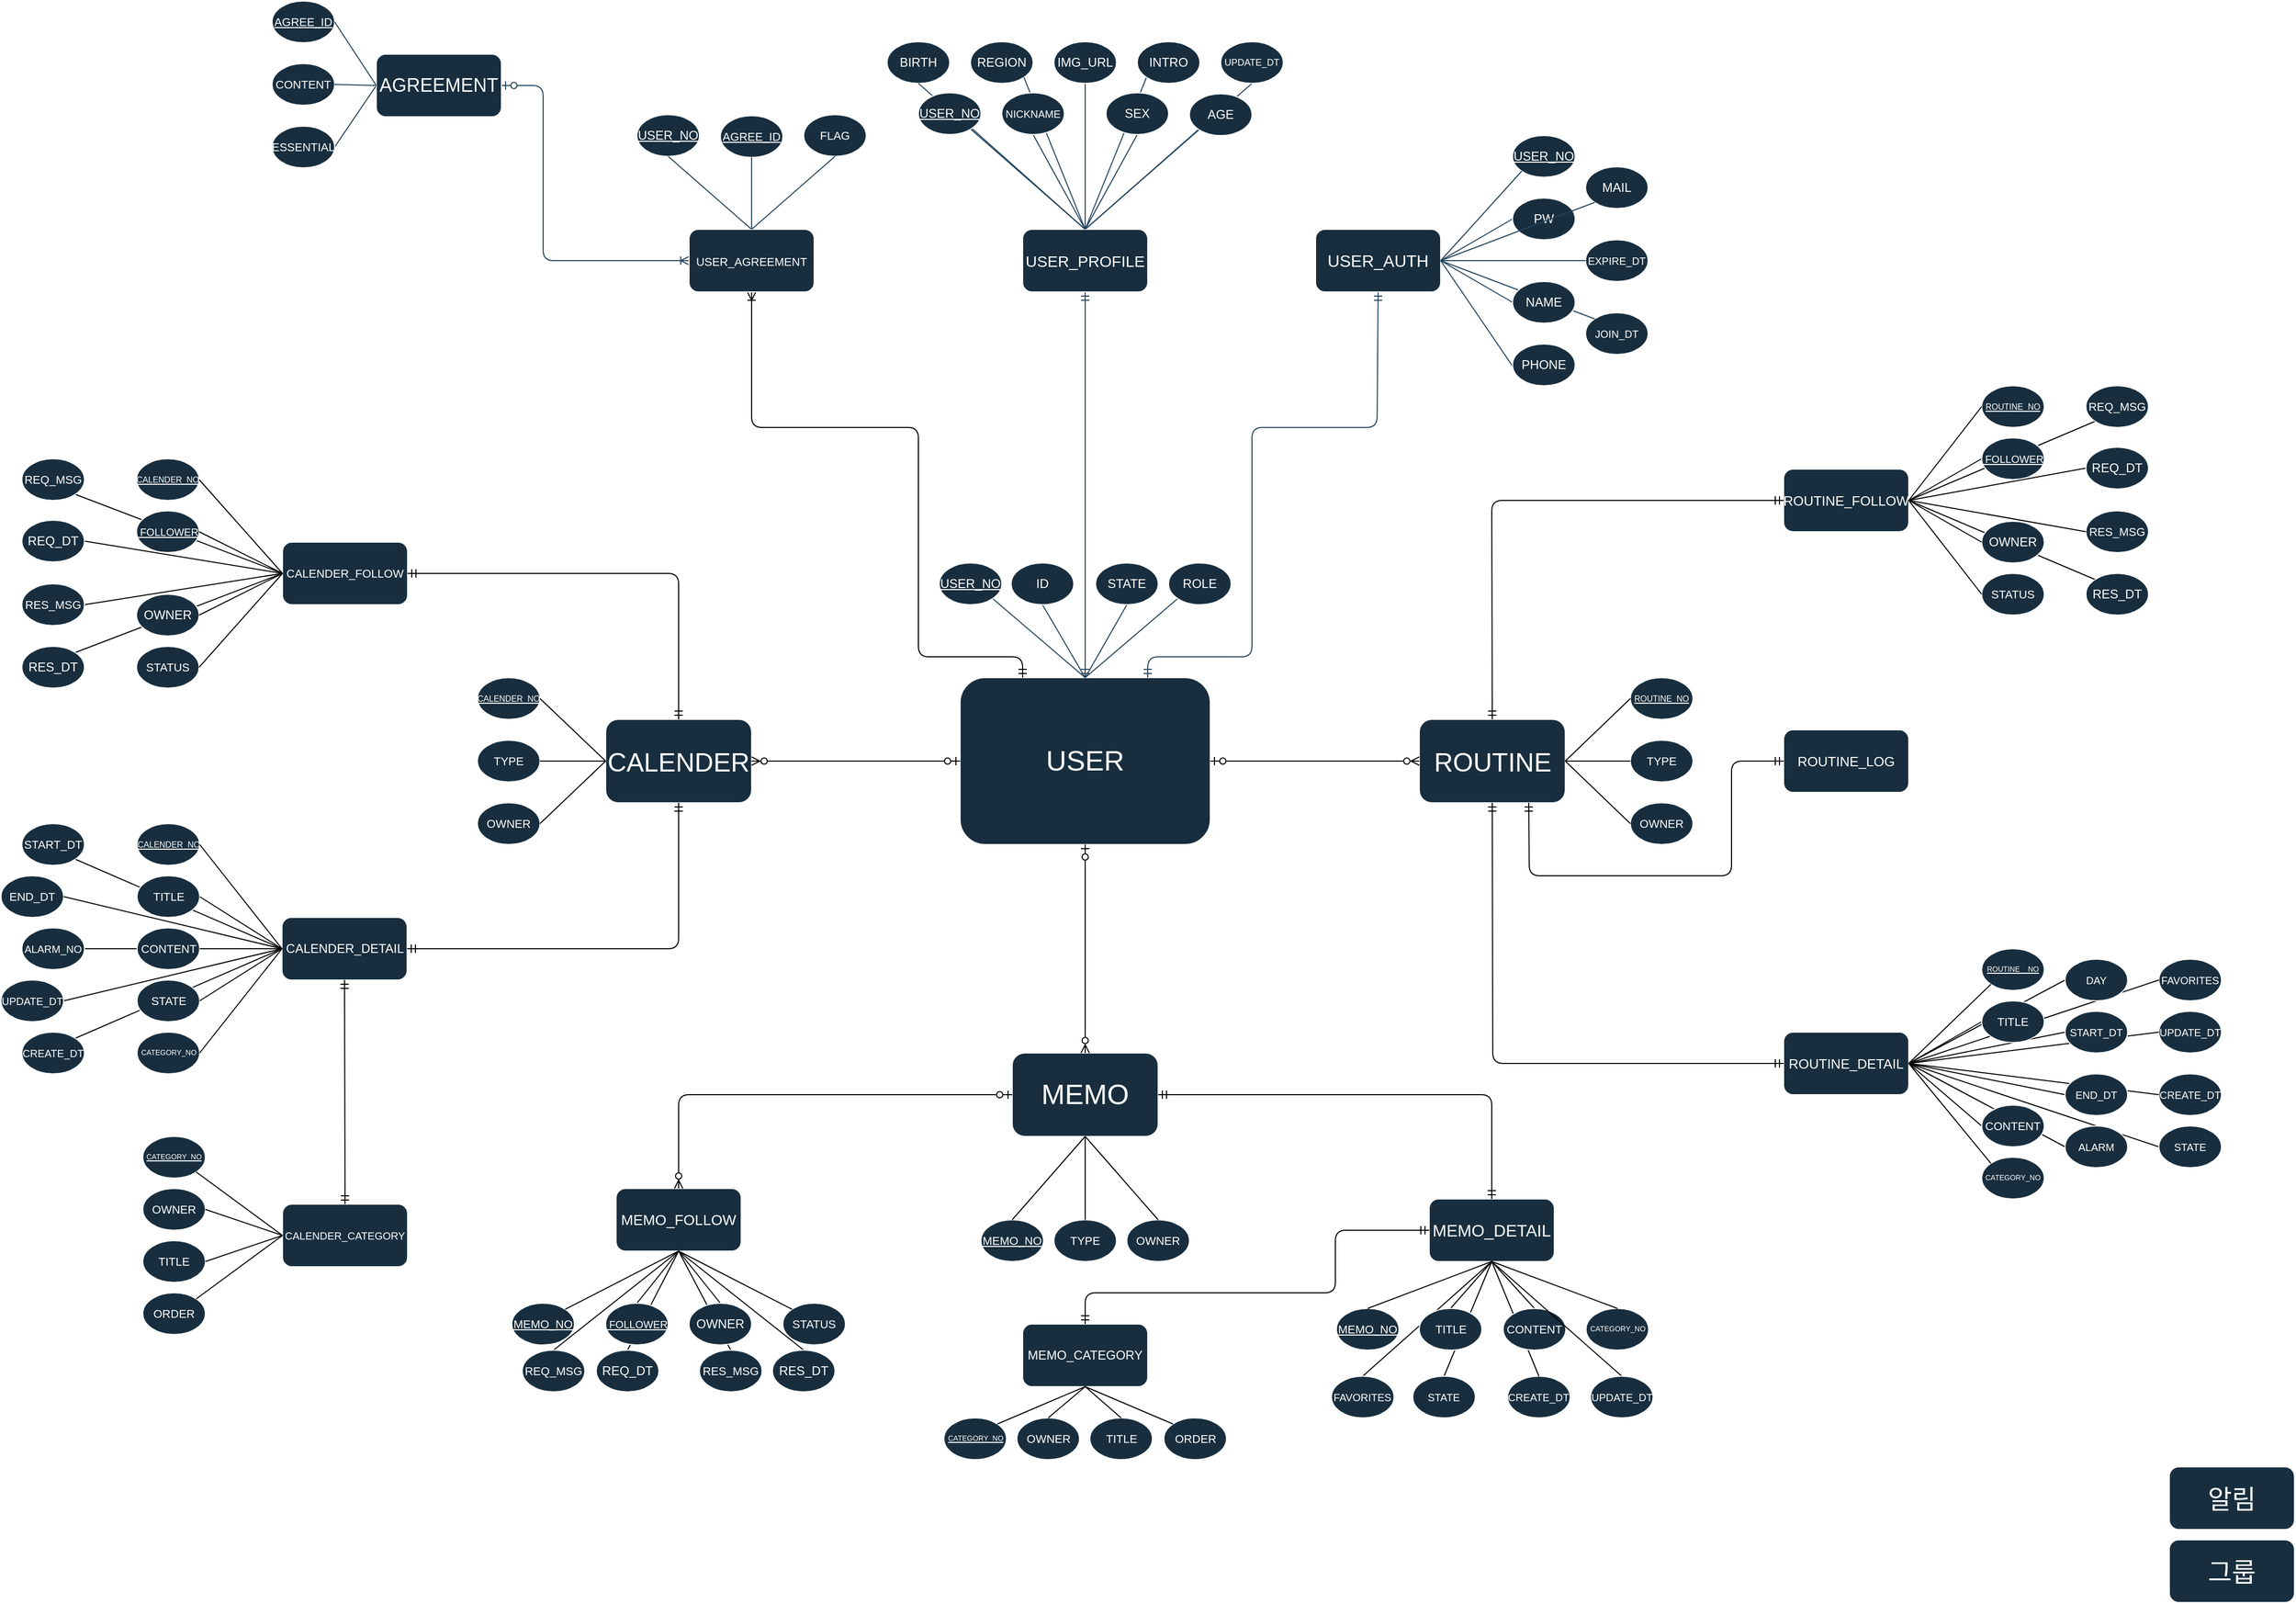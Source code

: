 <mxfile version="22.1.11" type="device" pages="2">
  <diagram id="XKtqtM00OOXSMKdttpyM" name="Entity">
    <mxGraphModel dx="2091" dy="2130" grid="1" gridSize="10" guides="1" tooltips="1" connect="1" arrows="1" fold="1" page="1" pageScale="1" pageWidth="583" pageHeight="827" background="none" math="0" shadow="0">
      <root>
        <mxCell id="0" />
        <mxCell id="1" parent="0" />
        <mxCell id="2KToigr1VJ64m0hYZ8_5-70" value="" style="endArrow=none;html=1;rounded=1;entryX=0;entryY=0.5;entryDx=0;entryDy=0;exitX=1;exitY=0.5;exitDx=0;exitDy=0;" edge="1" parent="1" source="2KToigr1VJ64m0hYZ8_5-7" target="2KToigr1VJ64m0hYZ8_5-66">
          <mxGeometry width="50" height="50" relative="1" as="geometry">
            <mxPoint x="800" y="-527" as="sourcePoint" />
            <mxPoint x="1040" y="-607" as="targetPoint" />
          </mxGeometry>
        </mxCell>
        <mxCell id="2KToigr1VJ64m0hYZ8_5-71" value="" style="endArrow=none;html=1;rounded=1;entryX=0;entryY=0.5;entryDx=0;entryDy=0;exitX=1;exitY=0.5;exitDx=0;exitDy=0;" edge="1" parent="1" source="2KToigr1VJ64m0hYZ8_5-7" target="2KToigr1VJ64m0hYZ8_5-68">
          <mxGeometry width="50" height="50" relative="1" as="geometry">
            <mxPoint x="800" y="-527" as="sourcePoint" />
            <mxPoint x="950" y="-607" as="targetPoint" />
          </mxGeometry>
        </mxCell>
        <mxCell id="2KToigr1VJ64m0hYZ8_5-72" value="" style="endArrow=none;html=1;rounded=1;entryX=0;entryY=0.5;entryDx=0;entryDy=0;exitX=1;exitY=0.5;exitDx=0;exitDy=0;" edge="1" parent="1" source="2KToigr1VJ64m0hYZ8_5-7" target="2KToigr1VJ64m0hYZ8_5-67">
          <mxGeometry width="50" height="50" relative="1" as="geometry">
            <mxPoint x="800" y="-527" as="sourcePoint" />
            <mxPoint x="950" y="-557" as="targetPoint" />
          </mxGeometry>
        </mxCell>
        <mxCell id="2KToigr1VJ64m0hYZ8_5-73" value="" style="endArrow=none;html=1;rounded=1;entryX=0;entryY=0.5;entryDx=0;entryDy=0;exitX=1;exitY=0.5;exitDx=0;exitDy=0;" edge="1" parent="1" source="2KToigr1VJ64m0hYZ8_5-7" target="2KToigr1VJ64m0hYZ8_5-69">
          <mxGeometry width="50" height="50" relative="1" as="geometry">
            <mxPoint x="800" y="-527" as="sourcePoint" />
            <mxPoint x="950" y="-497" as="targetPoint" />
          </mxGeometry>
        </mxCell>
        <mxCell id="IH2KLxH-AXLg-ZDoIqro-108" value="" style="endArrow=none;html=1;rounded=1;entryX=0.5;entryY=0;entryDx=0;entryDy=0;exitX=0.5;exitY=1;exitDx=0;exitDy=0;" parent="1" source="IH2KLxH-AXLg-ZDoIqro-90" target="IH2KLxH-AXLg-ZDoIqro-95" edge="1">
          <mxGeometry width="50" height="50" relative="1" as="geometry">
            <mxPoint x="320.5" y="-207" as="sourcePoint" />
            <mxPoint x="379.5" y="-268" as="targetPoint" />
          </mxGeometry>
        </mxCell>
        <mxCell id="4wrqPvFWdJHmVNuEyCFh-63" value="" style="endArrow=none;html=1;rounded=0;exitX=0;exitY=0.5;exitDx=0;exitDy=0;entryX=1;entryY=0.5;entryDx=0;entryDy=0;" parent="1" source="4wrqPvFWdJHmVNuEyCFh-14" target="4wrqPvFWdJHmVNuEyCFh-62" edge="1">
          <mxGeometry width="50" height="50" relative="1" as="geometry">
            <mxPoint x="-809.5" y="-647" as="sourcePoint" />
            <mxPoint x="-919.5" y="-687" as="targetPoint" />
          </mxGeometry>
        </mxCell>
        <mxCell id="4wrqPvFWdJHmVNuEyCFh-56" value="" style="endArrow=none;html=1;rounded=0;exitX=1;exitY=0;exitDx=0;exitDy=0;entryX=0;entryY=0.5;entryDx=0;entryDy=0;" parent="1" source="4wrqPvFWdJHmVNuEyCFh-50" target="4wrqPvFWdJHmVNuEyCFh-9" edge="1">
          <mxGeometry width="50" height="50" relative="1" as="geometry">
            <mxPoint x="-790" y="-957" as="sourcePoint" />
            <mxPoint x="-750" y="-987" as="targetPoint" />
          </mxGeometry>
        </mxCell>
        <mxCell id="4wrqPvFWdJHmVNuEyCFh-57" value="" style="endArrow=none;html=1;rounded=0;exitX=1;exitY=1;exitDx=0;exitDy=0;entryX=0;entryY=0.5;entryDx=0;entryDy=0;" parent="1" source="4wrqPvFWdJHmVNuEyCFh-47" target="4wrqPvFWdJHmVNuEyCFh-9" edge="1">
          <mxGeometry width="50" height="50" relative="1" as="geometry">
            <mxPoint x="-780" y="-947" as="sourcePoint" />
            <mxPoint x="-740" y="-977" as="targetPoint" />
          </mxGeometry>
        </mxCell>
        <mxCell id="4wrqPvFWdJHmVNuEyCFh-58" value="" style="endArrow=none;html=1;rounded=0;exitX=1;exitY=0.5;exitDx=0;exitDy=0;entryX=0;entryY=0.5;entryDx=0;entryDy=0;" parent="1" source="4wrqPvFWdJHmVNuEyCFh-48" target="4wrqPvFWdJHmVNuEyCFh-9" edge="1">
          <mxGeometry width="50" height="50" relative="1" as="geometry">
            <mxPoint x="-889" y="-1014" as="sourcePoint" />
            <mxPoint x="-760" y="-997" as="targetPoint" />
          </mxGeometry>
        </mxCell>
        <mxCell id="4wrqPvFWdJHmVNuEyCFh-59" value="" style="endArrow=none;html=1;rounded=0;exitX=1;exitY=0.5;exitDx=0;exitDy=0;entryX=0;entryY=0.5;entryDx=0;entryDy=0;" parent="1" source="4wrqPvFWdJHmVNuEyCFh-49" target="4wrqPvFWdJHmVNuEyCFh-9" edge="1">
          <mxGeometry width="50" height="50" relative="1" as="geometry">
            <mxPoint x="-880" y="-1028" as="sourcePoint" />
            <mxPoint x="-760" y="-997" as="targetPoint" />
          </mxGeometry>
        </mxCell>
        <mxCell id="4wrqPvFWdJHmVNuEyCFh-42" value="" style="endArrow=none;html=1;rounded=0;entryX=1;entryY=1;entryDx=0;entryDy=0;exitX=0;exitY=0.5;exitDx=0;exitDy=0;" parent="1" source="4wrqPvFWdJHmVNuEyCFh-14" target="4wrqPvFWdJHmVNuEyCFh-26" edge="1">
          <mxGeometry width="50" height="50" relative="1" as="geometry">
            <mxPoint x="-809.5" y="-647" as="sourcePoint" />
            <mxPoint x="-919.5" y="-677" as="targetPoint" />
          </mxGeometry>
        </mxCell>
        <mxCell id="4wrqPvFWdJHmVNuEyCFh-40" value="" style="endArrow=none;html=1;rounded=0;exitX=0;exitY=0.5;exitDx=0;exitDy=0;entryX=1;entryY=0.5;entryDx=0;entryDy=0;" parent="1" source="4wrqPvFWdJHmVNuEyCFh-14" target="4wrqPvFWdJHmVNuEyCFh-28" edge="1">
          <mxGeometry width="50" height="50" relative="1" as="geometry">
            <mxPoint x="-809.5" y="-647" as="sourcePoint" />
            <mxPoint x="-829.5" y="-577" as="targetPoint" />
          </mxGeometry>
        </mxCell>
        <mxCell id="4wrqPvFWdJHmVNuEyCFh-39" value="" style="endArrow=none;html=1;rounded=0;exitX=0;exitY=0.5;exitDx=0;exitDy=0;entryX=1;entryY=0;entryDx=0;entryDy=0;" parent="1" source="4wrqPvFWdJHmVNuEyCFh-14" target="4wrqPvFWdJHmVNuEyCFh-29" edge="1">
          <mxGeometry width="50" height="50" relative="1" as="geometry">
            <mxPoint x="-809.5" y="-647" as="sourcePoint" />
            <mxPoint x="-929.5" y="-557" as="targetPoint" />
          </mxGeometry>
        </mxCell>
        <mxCell id="4wrqPvFWdJHmVNuEyCFh-31" value="" style="endArrow=none;html=1;rounded=1;entryX=0.5;entryY=0;entryDx=0;entryDy=0;exitX=0.5;exitY=1;exitDx=0;exitDy=0;" parent="1" source="IH2KLxH-AXLg-ZDoIqro-90" target="4wrqPvFWdJHmVNuEyCFh-30" edge="1">
          <mxGeometry width="50" height="50" relative="1" as="geometry">
            <mxPoint x="320.5" y="-207" as="sourcePoint" />
            <mxPoint x="370" y="-147" as="targetPoint" />
          </mxGeometry>
        </mxCell>
        <mxCell id="IH2KLxH-AXLg-ZDoIqro-136" value="" style="endArrow=none;html=1;rounded=1;entryX=0.5;entryY=1;entryDx=0;entryDy=0;exitX=0.5;exitY=0;exitDx=0;exitDy=0;" parent="1" source="IH2KLxH-AXLg-ZDoIqro-127" target="IH2KLxH-AXLg-ZDoIqro-118" edge="1">
          <mxGeometry width="50" height="50" relative="1" as="geometry">
            <mxPoint x="-361" y="-271" as="sourcePoint" />
            <mxPoint x="-380" y="-347" as="targetPoint" />
          </mxGeometry>
        </mxCell>
        <mxCell id="IH2KLxH-AXLg-ZDoIqro-135" value="" style="endArrow=none;html=1;rounded=1;entryX=0.5;entryY=1;entryDx=0;entryDy=0;exitX=0.5;exitY=0;exitDx=0;exitDy=0;" parent="1" source="IH2KLxH-AXLg-ZDoIqro-125" target="IH2KLxH-AXLg-ZDoIqro-118" edge="1">
          <mxGeometry width="50" height="50" relative="1" as="geometry">
            <mxPoint x="-281" y="-271" as="sourcePoint" />
            <mxPoint x="-380" y="-357" as="targetPoint" />
          </mxGeometry>
        </mxCell>
        <mxCell id="IH2KLxH-AXLg-ZDoIqro-133" value="" style="endArrow=none;html=1;rounded=1;entryX=0.5;entryY=1;entryDx=0;entryDy=0;exitX=0.5;exitY=0;exitDx=0;exitDy=0;" parent="1" source="IH2KLxH-AXLg-ZDoIqro-124" target="IH2KLxH-AXLg-ZDoIqro-118" edge="1">
          <mxGeometry width="50" height="50" relative="1" as="geometry">
            <mxPoint x="-469" y="-316" as="sourcePoint" />
            <mxPoint x="-380" y="-347" as="targetPoint" />
          </mxGeometry>
        </mxCell>
        <mxCell id="IH2KLxH-AXLg-ZDoIqro-134" value="" style="endArrow=none;html=1;rounded=1;entryX=0.5;entryY=1;entryDx=0;entryDy=0;exitX=0.5;exitY=0;exitDx=0;exitDy=0;" parent="1" source="IH2KLxH-AXLg-ZDoIqro-128" target="IH2KLxH-AXLg-ZDoIqro-118" edge="1">
          <mxGeometry width="50" height="50" relative="1" as="geometry">
            <mxPoint x="-469" y="-271" as="sourcePoint" />
            <mxPoint x="-380" y="-347" as="targetPoint" />
          </mxGeometry>
        </mxCell>
        <mxCell id="IH2KLxH-AXLg-ZDoIqro-36" value="" style="endArrow=none;html=1;rounded=1;entryX=0.5;entryY=1;entryDx=0;entryDy=0;exitX=0.5;exitY=0;exitDx=0;exitDy=0;labelBackgroundColor=none;strokeColor=#23445D;fontColor=default;" parent="1" source="IH2KLxH-AXLg-ZDoIqro-21" target="IH2KLxH-AXLg-ZDoIqro-28" edge="1">
          <mxGeometry width="50" height="50" relative="1" as="geometry">
            <mxPoint x="13" y="-1476" as="sourcePoint" />
            <mxPoint x="167" y="-1446" as="targetPoint" />
          </mxGeometry>
        </mxCell>
        <mxCell id="jMxSnKa2UNdFl_6fg3FB-7" value="MEMO" style="rounded=1;whiteSpace=wrap;html=1;fontSize=27;fillColor=#182E3E;fontColor=#FFFFFF;labelBackgroundColor=none;strokeColor=#FFFFFF;" parent="1" vertex="1">
          <mxGeometry x="-70" y="-547" width="140" height="80" as="geometry" />
        </mxCell>
        <mxCell id="jMxSnKa2UNdFl_6fg3FB-8" value="CALENDER" style="rounded=1;whiteSpace=wrap;html=1;fontSize=25;fillColor=#182E3E;fontColor=#FFFFFF;labelBackgroundColor=none;strokeColor=#FFFFFF;" parent="1" vertex="1">
          <mxGeometry x="-460" y="-867" width="140" height="80" as="geometry" />
        </mxCell>
        <mxCell id="jMxSnKa2UNdFl_6fg3FB-10" value="그룹" style="rounded=1;whiteSpace=wrap;html=1;fontSize=25;fillColor=#182E3E;fontColor=#FFFFFF;labelBackgroundColor=none;strokeColor=#FFFFFF;" parent="1" vertex="1">
          <mxGeometry x="1040" y="-80" width="120" height="60" as="geometry" />
        </mxCell>
        <mxCell id="jMxSnKa2UNdFl_6fg3FB-11" value="알림" style="rounded=1;whiteSpace=wrap;html=1;fontSize=25;fillColor=#182E3E;fontColor=#FFFFFF;labelBackgroundColor=none;strokeColor=#FFFFFF;" parent="1" vertex="1">
          <mxGeometry x="1040" y="-150" width="120" height="60" as="geometry" />
        </mxCell>
        <mxCell id="IH2KLxH-AXLg-ZDoIqro-64" value="" style="fontSize=12;html=1;endArrow=ERoneToMany;startArrow=ERzeroToOne;rounded=1;exitX=1;exitY=0.5;exitDx=0;exitDy=0;entryX=0;entryY=0.5;entryDx=0;entryDy=0;labelBackgroundColor=none;strokeColor=#23445D;fontColor=default;" parent="1" source="IH2KLxH-AXLg-ZDoIqro-55" target="IH2KLxH-AXLg-ZDoIqro-45" edge="1">
          <mxGeometry width="100" height="100" relative="1" as="geometry">
            <mxPoint x="-533" y="-946" as="sourcePoint" />
            <mxPoint x="-533" y="-1036" as="targetPoint" />
            <Array as="points">
              <mxPoint x="-520" y="-1475" />
              <mxPoint x="-520" y="-1307" />
            </Array>
          </mxGeometry>
        </mxCell>
        <mxCell id="IH2KLxH-AXLg-ZDoIqro-65" value="" style="fontSize=12;html=1;endArrow=ERmandOne;startArrow=ERmandOne;rounded=1;entryX=0.5;entryY=1;entryDx=0;entryDy=0;exitX=0.5;exitY=0;exitDx=0;exitDy=0;labelBackgroundColor=none;strokeColor=#23445D;fontColor=default;" parent="1" source="jMxSnKa2UNdFl_6fg3FB-6" target="IH2KLxH-AXLg-ZDoIqro-21" edge="1">
          <mxGeometry width="100" height="100" relative="1" as="geometry">
            <mxPoint x="-522" y="-1207" as="sourcePoint" />
            <mxPoint x="-422" y="-1267" as="targetPoint" />
          </mxGeometry>
        </mxCell>
        <mxCell id="IH2KLxH-AXLg-ZDoIqro-77" value="" style="group" parent="1" vertex="1" connectable="0">
          <mxGeometry x="-180" y="-927" width="300" height="180" as="geometry" />
        </mxCell>
        <mxCell id="jMxSnKa2UNdFl_6fg3FB-6" value="&lt;font style=&quot;font-size: 27px;&quot;&gt;USER&lt;/font&gt;" style="rounded=1;whiteSpace=wrap;html=1;fontSize=14;fillColor=#182E3E;fontColor=#FFFFFF;labelBackgroundColor=none;strokeColor=#FFFFFF;" parent="IH2KLxH-AXLg-ZDoIqro-77" vertex="1">
          <mxGeometry x="60" y="20" width="240" height="160" as="geometry" />
        </mxCell>
        <mxCell id="IH2KLxH-AXLg-ZDoIqro-4" value="" style="endArrow=none;html=1;rounded=1;exitX=0;exitY=1;exitDx=0;exitDy=0;entryX=0.5;entryY=0;entryDx=0;entryDy=0;labelBackgroundColor=none;strokeColor=#23445D;fontColor=default;" parent="1" source="IH2KLxH-AXLg-ZDoIqro-3" target="jMxSnKa2UNdFl_6fg3FB-6" edge="1">
          <mxGeometry width="50" height="50" relative="1" as="geometry">
            <mxPoint x="-300" y="-937" as="sourcePoint" />
            <mxPoint x="-250" y="-987" as="targetPoint" />
          </mxGeometry>
        </mxCell>
        <mxCell id="IH2KLxH-AXLg-ZDoIqro-8" value="" style="endArrow=none;html=1;rounded=1;exitX=1;exitY=1;exitDx=0;exitDy=0;entryX=0.5;entryY=0;entryDx=0;entryDy=0;labelBackgroundColor=none;strokeColor=#23445D;fontColor=default;" parent="1" source="jMxSnKa2UNdFl_6fg3FB-13" target="jMxSnKa2UNdFl_6fg3FB-6" edge="1">
          <mxGeometry width="50" height="50" relative="1" as="geometry">
            <mxPoint x="-461" y="-1222" as="sourcePoint" />
            <mxPoint x="-422" y="-1197" as="targetPoint" />
          </mxGeometry>
        </mxCell>
        <mxCell id="IH2KLxH-AXLg-ZDoIqro-6" value="" style="endArrow=none;html=1;rounded=1;exitX=0.5;exitY=1;exitDx=0;exitDy=0;entryX=0.5;entryY=0;entryDx=0;entryDy=0;labelBackgroundColor=none;strokeColor=#23445D;fontColor=default;" parent="1" source="IH2KLxH-AXLg-ZDoIqro-1" target="jMxSnKa2UNdFl_6fg3FB-6" edge="1">
          <mxGeometry width="50" height="50" relative="1" as="geometry">
            <mxPoint x="-462" y="-1177" as="sourcePoint" />
            <mxPoint x="-422" y="-1182" as="targetPoint" />
          </mxGeometry>
        </mxCell>
        <mxCell id="IH2KLxH-AXLg-ZDoIqro-5" value="" style="endArrow=none;html=1;rounded=1;exitX=0.5;exitY=1;exitDx=0;exitDy=0;entryX=0.5;entryY=0;entryDx=0;entryDy=0;labelBackgroundColor=none;strokeColor=#23445D;fontColor=default;" parent="1" source="IH2KLxH-AXLg-ZDoIqro-2" target="jMxSnKa2UNdFl_6fg3FB-6" edge="1">
          <mxGeometry width="50" height="50" relative="1" as="geometry">
            <mxPoint x="-472" y="-1187" as="sourcePoint" />
            <mxPoint x="-432" y="-1227" as="targetPoint" />
          </mxGeometry>
        </mxCell>
        <mxCell id="IH2KLxH-AXLg-ZDoIqro-83" value="" style="fontSize=12;html=1;endArrow=ERmandOne;startArrow=ERmandOne;rounded=1;entryX=0.75;entryY=0;entryDx=0;entryDy=0;exitX=0.5;exitY=1;exitDx=0;exitDy=0;labelBackgroundColor=none;strokeColor=#23445D;fontColor=default;" parent="1" source="IH2KLxH-AXLg-ZDoIqro-9" target="jMxSnKa2UNdFl_6fg3FB-6" edge="1">
          <mxGeometry width="100" height="100" relative="1" as="geometry">
            <mxPoint x="-196" y="-1147" as="sourcePoint" />
            <mxPoint x="-294" y="-1147" as="targetPoint" />
            <Array as="points">
              <mxPoint x="280" y="-1147" />
              <mxPoint x="160" y="-1147" />
              <mxPoint x="160" y="-1067" />
              <mxPoint x="160" y="-927" />
              <mxPoint x="60" y="-927" />
            </Array>
          </mxGeometry>
        </mxCell>
        <mxCell id="IH2KLxH-AXLg-ZDoIqro-85" value="" style="group;fontSize=19;" parent="1" vertex="1" connectable="0">
          <mxGeometry x="-770" y="-1537" width="220" height="141" as="geometry" />
        </mxCell>
        <mxCell id="IH2KLxH-AXLg-ZDoIqro-63" value="" style="endArrow=none;html=1;rounded=1;exitX=1;exitY=0.5;exitDx=0;exitDy=0;entryX=0;entryY=0.5;entryDx=0;entryDy=0;labelBackgroundColor=none;strokeColor=#23445D;fontColor=default;" parent="IH2KLxH-AXLg-ZDoIqro-85" source="IH2KLxH-AXLg-ZDoIqro-62" target="IH2KLxH-AXLg-ZDoIqro-55" edge="1">
          <mxGeometry width="50" height="50" relative="1" as="geometry">
            <mxPoint x="-338" y="-689" as="sourcePoint" />
            <mxPoint x="-298" y="-689" as="targetPoint" />
          </mxGeometry>
        </mxCell>
        <mxCell id="IH2KLxH-AXLg-ZDoIqro-55" value="&lt;font style=&quot;font-size: 18px;&quot;&gt;AGREEMENT&lt;/font&gt;" style="rounded=1;whiteSpace=wrap;html=1;fontSize=14;fillColor=#182E3E;fontColor=#FFFFFF;labelBackgroundColor=none;strokeColor=#FFFFFF;" parent="IH2KLxH-AXLg-ZDoIqro-85" vertex="1">
          <mxGeometry x="90" y="32" width="120" height="60" as="geometry" />
        </mxCell>
        <mxCell id="IH2KLxH-AXLg-ZDoIqro-62" value="ESSENTIAL" style="ellipse;whiteSpace=wrap;html=1;labelBorderColor=none;fontColor=#FFFFFF;labelBackgroundColor=none;fillColor=#182E3E;fontSize=11;strokeColor=#FFFFFF;rounded=1;" parent="IH2KLxH-AXLg-ZDoIqro-85" vertex="1">
          <mxGeometry x="-10" y="101" width="60" height="40" as="geometry" />
        </mxCell>
        <mxCell id="IH2KLxH-AXLg-ZDoIqro-58" value="CONTENT" style="ellipse;whiteSpace=wrap;html=1;labelBorderColor=none;fontColor=#FFFFFF;labelBackgroundColor=none;fillColor=#182E3E;fontSize=11;strokeColor=#FFFFFF;rounded=1;" parent="IH2KLxH-AXLg-ZDoIqro-85" vertex="1">
          <mxGeometry x="-10" y="41" width="60" height="40" as="geometry" />
        </mxCell>
        <mxCell id="IH2KLxH-AXLg-ZDoIqro-61" value="" style="endArrow=none;html=1;rounded=1;exitX=1;exitY=0.5;exitDx=0;exitDy=0;labelBackgroundColor=none;strokeColor=#23445D;fontColor=default;entryX=0;entryY=0.5;entryDx=0;entryDy=0;" parent="IH2KLxH-AXLg-ZDoIqro-85" source="IH2KLxH-AXLg-ZDoIqro-58" target="IH2KLxH-AXLg-ZDoIqro-55" edge="1">
          <mxGeometry width="50" height="50" relative="1" as="geometry">
            <mxPoint x="-168" y="-679" as="sourcePoint" />
            <mxPoint x="60" y="60" as="targetPoint" />
          </mxGeometry>
        </mxCell>
        <mxCell id="IH2KLxH-AXLg-ZDoIqro-57" value="&lt;u&gt;AGREE_ID&lt;/u&gt;" style="ellipse;whiteSpace=wrap;html=1;labelBorderColor=none;fontColor=#FFFFFF;labelBackgroundColor=none;fillColor=#182E3E;fontSize=11;strokeColor=#FFFFFF;rounded=1;" parent="IH2KLxH-AXLg-ZDoIqro-85" vertex="1">
          <mxGeometry x="-10" y="-19" width="60" height="40" as="geometry" />
        </mxCell>
        <mxCell id="IH2KLxH-AXLg-ZDoIqro-60" value="" style="endArrow=none;html=1;rounded=1;exitX=1;exitY=0.5;exitDx=0;exitDy=0;entryX=0;entryY=0.5;entryDx=0;entryDy=0;labelBackgroundColor=none;strokeColor=#23445D;fontColor=default;" parent="IH2KLxH-AXLg-ZDoIqro-85" source="IH2KLxH-AXLg-ZDoIqro-57" target="IH2KLxH-AXLg-ZDoIqro-55" edge="1">
          <mxGeometry width="50" height="50" relative="1" as="geometry">
            <mxPoint x="-168" y="-679" as="sourcePoint" />
            <mxPoint x="-118" y="-729" as="targetPoint" />
          </mxGeometry>
        </mxCell>
        <mxCell id="IH2KLxH-AXLg-ZDoIqro-86" value="MEMO_NO" style="ellipse;whiteSpace=wrap;html=1;labelBorderColor=none;fontColor=#FFFFFF;labelBackgroundColor=none;fillColor=#182E3E;fontSize=11;strokeColor=#FFFFFF;rounded=1;fontStyle=4" parent="1" vertex="1">
          <mxGeometry x="-100" y="-387" width="60" height="40" as="geometry" />
        </mxCell>
        <mxCell id="IH2KLxH-AXLg-ZDoIqro-87" value="TYPE" style="ellipse;whiteSpace=wrap;html=1;labelBorderColor=none;fontColor=#FFFFFF;labelBackgroundColor=none;fillColor=#182E3E;fontSize=11;strokeColor=#FFFFFF;rounded=1;" parent="1" vertex="1">
          <mxGeometry x="-30" y="-387" width="60" height="40" as="geometry" />
        </mxCell>
        <mxCell id="IH2KLxH-AXLg-ZDoIqro-88" value="" style="endArrow=none;html=1;rounded=1;exitX=0.5;exitY=1;exitDx=0;exitDy=0;entryX=0.5;entryY=0;entryDx=0;entryDy=0;" parent="1" source="jMxSnKa2UNdFl_6fg3FB-7" target="IH2KLxH-AXLg-ZDoIqro-86" edge="1">
          <mxGeometry width="50" height="50" relative="1" as="geometry">
            <mxPoint x="-76" y="-597" as="sourcePoint" />
            <mxPoint x="-26" y="-647" as="targetPoint" />
          </mxGeometry>
        </mxCell>
        <mxCell id="IH2KLxH-AXLg-ZDoIqro-89" value="" style="endArrow=none;html=1;rounded=1;exitX=0.5;exitY=1;exitDx=0;exitDy=0;entryX=0.5;entryY=0;entryDx=0;entryDy=0;" parent="1" source="jMxSnKa2UNdFl_6fg3FB-7" target="IH2KLxH-AXLg-ZDoIqro-87" edge="1">
          <mxGeometry width="50" height="50" relative="1" as="geometry">
            <mxPoint x="-40" y="-567" as="sourcePoint" />
            <mxPoint x="-59" y="-613" as="targetPoint" />
          </mxGeometry>
        </mxCell>
        <mxCell id="IH2KLxH-AXLg-ZDoIqro-90" value="MEMO_DETAIL" style="rounded=1;whiteSpace=wrap;html=1;fontSize=16;fillColor=#182E3E;fontColor=#FFFFFF;labelBackgroundColor=none;strokeColor=#FFFFFF;" parent="1" vertex="1">
          <mxGeometry x="330" y="-407" width="120" height="60" as="geometry" />
        </mxCell>
        <mxCell id="IH2KLxH-AXLg-ZDoIqro-91" value="MEMO_NO" style="ellipse;whiteSpace=wrap;html=1;labelBorderColor=none;fontColor=#FFFFFF;labelBackgroundColor=none;fillColor=#182E3E;fontSize=11;strokeColor=#FFFFFF;rounded=1;fontStyle=4" parent="1" vertex="1">
          <mxGeometry x="241" y="-302" width="60" height="40" as="geometry" />
        </mxCell>
        <mxCell id="IH2KLxH-AXLg-ZDoIqro-94" value="CATEGORY_NO" style="ellipse;whiteSpace=wrap;html=1;labelBorderColor=none;fontColor=#FFFFFF;labelBackgroundColor=none;fillColor=#182E3E;fontSize=7;strokeColor=#FFFFFF;rounded=1;" parent="1" vertex="1">
          <mxGeometry x="480.5" y="-302" width="60" height="40" as="geometry" />
        </mxCell>
        <mxCell id="IH2KLxH-AXLg-ZDoIqro-95" value="FAVORITES" style="ellipse;whiteSpace=wrap;html=1;labelBorderColor=none;fontColor=#FFFFFF;labelBackgroundColor=none;fillColor=#182E3E;fontSize=10;strokeColor=#FFFFFF;rounded=1;" parent="1" vertex="1">
          <mxGeometry x="236.25" y="-237" width="60" height="40" as="geometry" />
        </mxCell>
        <mxCell id="IH2KLxH-AXLg-ZDoIqro-96" value="MEMO_CATEGORY" style="rounded=1;whiteSpace=wrap;html=1;fontSize=12;fillColor=#182E3E;fontColor=#FFFFFF;labelBackgroundColor=none;strokeColor=#FFFFFF;" parent="1" vertex="1">
          <mxGeometry x="-60" y="-287" width="120" height="60" as="geometry" />
        </mxCell>
        <mxCell id="IH2KLxH-AXLg-ZDoIqro-97" value="CATEGORY_NO" style="ellipse;whiteSpace=wrap;html=1;labelBorderColor=none;fontColor=#FFFFFF;labelBackgroundColor=none;fillColor=#182E3E;fontSize=7;strokeColor=#FFFFFF;rounded=1;fontStyle=4" parent="1" vertex="1">
          <mxGeometry x="-135.5" y="-197" width="60" height="40" as="geometry" />
        </mxCell>
        <mxCell id="IH2KLxH-AXLg-ZDoIqro-98" value="TITLE" style="ellipse;whiteSpace=wrap;html=1;labelBorderColor=none;fontColor=#FFFFFF;labelBackgroundColor=none;fillColor=#182E3E;fontSize=11;strokeColor=#FFFFFF;rounded=1;" parent="1" vertex="1">
          <mxGeometry x="4.5" y="-197" width="60" height="40" as="geometry" />
        </mxCell>
        <mxCell id="IH2KLxH-AXLg-ZDoIqro-99" value="ORDER" style="ellipse;whiteSpace=wrap;html=1;labelBorderColor=none;fontColor=#FFFFFF;labelBackgroundColor=none;fillColor=#182E3E;fontSize=11;strokeColor=#FFFFFF;rounded=1;" parent="1" vertex="1">
          <mxGeometry x="75.5" y="-197" width="60" height="40" as="geometry" />
        </mxCell>
        <mxCell id="IH2KLxH-AXLg-ZDoIqro-101" value="" style="endArrow=none;html=1;rounded=1;entryX=0.5;entryY=0;entryDx=0;entryDy=0;exitX=0.5;exitY=1;exitDx=0;exitDy=0;" parent="1" source="IH2KLxH-AXLg-ZDoIqro-90" target="IH2KLxH-AXLg-ZDoIqro-91" edge="1">
          <mxGeometry width="50" height="50" relative="1" as="geometry">
            <mxPoint x="320.5" y="-207" as="sourcePoint" />
            <mxPoint x="360.5" y="-257" as="targetPoint" />
          </mxGeometry>
        </mxCell>
        <mxCell id="IH2KLxH-AXLg-ZDoIqro-102" value="" style="endArrow=none;html=1;rounded=1;entryX=0.5;entryY=0;entryDx=0;entryDy=0;exitX=0.5;exitY=1;exitDx=0;exitDy=0;" parent="1" source="IH2KLxH-AXLg-ZDoIqro-90" target="IH2KLxH-AXLg-ZDoIqro-92" edge="1">
          <mxGeometry width="50" height="50" relative="1" as="geometry">
            <mxPoint x="320.5" y="-207" as="sourcePoint" />
            <mxPoint x="379.5" y="-268" as="targetPoint" />
          </mxGeometry>
        </mxCell>
        <mxCell id="IH2KLxH-AXLg-ZDoIqro-103" value="" style="endArrow=none;html=1;rounded=1;entryX=0.5;entryY=1;entryDx=0;entryDy=0;exitX=0.5;exitY=0;exitDx=0;exitDy=0;" parent="1" source="IH2KLxH-AXLg-ZDoIqro-93" target="IH2KLxH-AXLg-ZDoIqro-90" edge="1">
          <mxGeometry width="50" height="50" relative="1" as="geometry">
            <mxPoint x="320.5" y="-207" as="sourcePoint" />
            <mxPoint x="379.5" y="-218" as="targetPoint" />
          </mxGeometry>
        </mxCell>
        <mxCell id="IH2KLxH-AXLg-ZDoIqro-104" value="" style="endArrow=none;html=1;rounded=1;entryX=0.5;entryY=1;entryDx=0;entryDy=0;exitX=0.5;exitY=0;exitDx=0;exitDy=0;" parent="1" source="IH2KLxH-AXLg-ZDoIqro-94" target="IH2KLxH-AXLg-ZDoIqro-90" edge="1">
          <mxGeometry width="50" height="50" relative="1" as="geometry">
            <mxPoint x="320.5" y="-207" as="sourcePoint" />
            <mxPoint x="389.5" y="-208" as="targetPoint" />
          </mxGeometry>
        </mxCell>
        <mxCell id="IH2KLxH-AXLg-ZDoIqro-105" value="CREATE_DT" style="ellipse;whiteSpace=wrap;html=1;labelBorderColor=none;fontColor=#FFFFFF;labelBackgroundColor=none;fillColor=#182E3E;fontSize=10;strokeColor=#FFFFFF;rounded=1;" parent="1" vertex="1">
          <mxGeometry x="405.25" y="-237" width="60" height="40" as="geometry" />
        </mxCell>
        <mxCell id="IH2KLxH-AXLg-ZDoIqro-107" value="OWNER" style="ellipse;whiteSpace=wrap;html=1;labelBorderColor=none;fontColor=#FFFFFF;labelBackgroundColor=none;fillColor=#182E3E;fontSize=11;strokeColor=#FFFFFF;rounded=1;" parent="1" vertex="1">
          <mxGeometry x="-65.5" y="-197" width="60" height="40" as="geometry" />
        </mxCell>
        <mxCell id="IH2KLxH-AXLg-ZDoIqro-110" value="" style="endArrow=none;html=1;rounded=1;entryX=0.5;entryY=0;entryDx=0;entryDy=0;exitX=0.5;exitY=1;exitDx=0;exitDy=0;" parent="1" source="IH2KLxH-AXLg-ZDoIqro-90" target="IH2KLxH-AXLg-ZDoIqro-105" edge="1">
          <mxGeometry width="50" height="50" relative="1" as="geometry">
            <mxPoint x="320.5" y="-207" as="sourcePoint" />
            <mxPoint x="450.5" y="-207" as="targetPoint" />
          </mxGeometry>
        </mxCell>
        <mxCell id="IH2KLxH-AXLg-ZDoIqro-93" value="CONTENT" style="ellipse;whiteSpace=wrap;html=1;labelBorderColor=none;fontColor=#FFFFFF;labelBackgroundColor=none;fillColor=#182E3E;fontSize=11;strokeColor=#FFFFFF;rounded=1;" parent="1" vertex="1">
          <mxGeometry x="401" y="-302" width="60" height="40" as="geometry" />
        </mxCell>
        <mxCell id="IH2KLxH-AXLg-ZDoIqro-92" value="TITLE" style="ellipse;whiteSpace=wrap;html=1;labelBorderColor=none;fontColor=#FFFFFF;labelBackgroundColor=none;fillColor=#182E3E;fontSize=11;strokeColor=#FFFFFF;rounded=1;" parent="1" vertex="1">
          <mxGeometry x="320.5" y="-302" width="60" height="40" as="geometry" />
        </mxCell>
        <mxCell id="IH2KLxH-AXLg-ZDoIqro-112" value="" style="fontSize=12;html=1;endArrow=ERmandOne;startArrow=ERmandOne;rounded=1;exitX=0.5;exitY=0;exitDx=0;exitDy=0;entryX=0;entryY=0.5;entryDx=0;entryDy=0;" parent="1" source="IH2KLxH-AXLg-ZDoIqro-96" target="IH2KLxH-AXLg-ZDoIqro-90" edge="1">
          <mxGeometry width="100" height="100" relative="1" as="geometry">
            <mxPoint x="410" y="-237" as="sourcePoint" />
            <mxPoint x="510" y="-337" as="targetPoint" />
            <Array as="points">
              <mxPoint y="-317" />
              <mxPoint x="240" y="-317" />
              <mxPoint x="240" y="-377" />
            </Array>
          </mxGeometry>
        </mxCell>
        <mxCell id="IH2KLxH-AXLg-ZDoIqro-113" value="" style="fontSize=12;html=1;endArrow=ERmandOne;startArrow=ERmandOne;rounded=1;exitX=0.5;exitY=0;exitDx=0;exitDy=0;entryX=1;entryY=0.5;entryDx=0;entryDy=0;" parent="1" source="IH2KLxH-AXLg-ZDoIqro-90" target="jMxSnKa2UNdFl_6fg3FB-7" edge="1">
          <mxGeometry width="100" height="100" relative="1" as="geometry">
            <mxPoint x="184" y="-327" as="sourcePoint" />
            <mxPoint x="184" y="-507" as="targetPoint" />
            <Array as="points">
              <mxPoint x="390" y="-507" />
              <mxPoint x="160" y="-507" />
            </Array>
          </mxGeometry>
        </mxCell>
        <mxCell id="IH2KLxH-AXLg-ZDoIqro-114" value="" style="endArrow=none;html=1;rounded=1;entryX=1;entryY=0;entryDx=0;entryDy=0;exitX=0.5;exitY=1;exitDx=0;exitDy=0;" parent="1" source="IH2KLxH-AXLg-ZDoIqro-96" target="IH2KLxH-AXLg-ZDoIqro-97" edge="1">
          <mxGeometry width="50" height="50" relative="1" as="geometry">
            <mxPoint x="70" y="-442" as="sourcePoint" />
            <mxPoint x="119" y="-381" as="targetPoint" />
          </mxGeometry>
        </mxCell>
        <mxCell id="IH2KLxH-AXLg-ZDoIqro-115" value="" style="endArrow=none;html=1;rounded=1;entryX=0.5;entryY=0;entryDx=0;entryDy=0;exitX=0.5;exitY=1;exitDx=0;exitDy=0;" parent="1" source="IH2KLxH-AXLg-ZDoIqro-96" target="IH2KLxH-AXLg-ZDoIqro-107" edge="1">
          <mxGeometry width="50" height="50" relative="1" as="geometry">
            <mxPoint x="70" y="-202" as="sourcePoint" />
            <mxPoint x="119" y="-263" as="targetPoint" />
          </mxGeometry>
        </mxCell>
        <mxCell id="IH2KLxH-AXLg-ZDoIqro-116" value="" style="endArrow=none;html=1;rounded=1;entryX=0.5;entryY=0;entryDx=0;entryDy=0;exitX=0.5;exitY=1;exitDx=0;exitDy=0;" parent="1" source="IH2KLxH-AXLg-ZDoIqro-96" target="IH2KLxH-AXLg-ZDoIqro-98" edge="1">
          <mxGeometry width="50" height="50" relative="1" as="geometry">
            <mxPoint x="80" y="-192" as="sourcePoint" />
            <mxPoint x="129" y="-253" as="targetPoint" />
          </mxGeometry>
        </mxCell>
        <mxCell id="IH2KLxH-AXLg-ZDoIqro-117" value="" style="endArrow=none;html=1;rounded=1;entryX=0;entryY=0;entryDx=0;entryDy=0;exitX=0.5;exitY=1;exitDx=0;exitDy=0;" parent="1" source="IH2KLxH-AXLg-ZDoIqro-96" target="IH2KLxH-AXLg-ZDoIqro-99" edge="1">
          <mxGeometry width="50" height="50" relative="1" as="geometry">
            <mxPoint x="70" y="-202" as="sourcePoint" />
            <mxPoint x="110" y="-177" as="targetPoint" />
          </mxGeometry>
        </mxCell>
        <mxCell id="IH2KLxH-AXLg-ZDoIqro-122" value="OWNER" style="ellipse;whiteSpace=wrap;html=1;labelBorderColor=none;fontColor=#FFFFFF;labelBackgroundColor=none;fillColor=#182E3E;fontSize=11;strokeColor=#FFFFFF;rounded=1;fontStyle=0" parent="1" vertex="1">
          <mxGeometry x="40" y="-387" width="60" height="40" as="geometry" />
        </mxCell>
        <mxCell id="IH2KLxH-AXLg-ZDoIqro-123" value="" style="endArrow=none;html=1;rounded=1;exitX=0.5;exitY=0;exitDx=0;exitDy=0;entryX=0.5;entryY=1;entryDx=0;entryDy=0;" parent="1" source="IH2KLxH-AXLg-ZDoIqro-122" target="jMxSnKa2UNdFl_6fg3FB-7" edge="1">
          <mxGeometry width="50" height="50" relative="1" as="geometry">
            <mxPoint x="-46" y="-567" as="sourcePoint" />
            <mxPoint x="-95" y="-603" as="targetPoint" />
          </mxGeometry>
        </mxCell>
        <mxCell id="IH2KLxH-AXLg-ZDoIqro-137" value="" style="group" parent="1" vertex="1" connectable="0">
          <mxGeometry x="-530" y="-417" width="280" height="170" as="geometry" />
        </mxCell>
        <mxCell id="IH2KLxH-AXLg-ZDoIqro-118" value="MEMO_FOLLOW" style="rounded=1;whiteSpace=wrap;html=1;fontSize=14;fillColor=#182E3E;fontColor=#FFFFFF;labelBackgroundColor=none;strokeColor=#FFFFFF;" parent="IH2KLxH-AXLg-ZDoIqro-137" vertex="1">
          <mxGeometry x="80" width="120" height="60" as="geometry" />
        </mxCell>
        <mxCell id="IH2KLxH-AXLg-ZDoIqro-119" value="MEMO_NO" style="ellipse;whiteSpace=wrap;html=1;labelBorderColor=none;fontColor=#FFFFFF;labelBackgroundColor=none;fillColor=#182E3E;fontSize=11;strokeColor=#FFFFFF;rounded=1;fontStyle=4" parent="IH2KLxH-AXLg-ZDoIqro-137" vertex="1">
          <mxGeometry x="-20" y="110" width="60" height="40" as="geometry" />
        </mxCell>
        <mxCell id="IH2KLxH-AXLg-ZDoIqro-126" value="STATUS" style="ellipse;whiteSpace=wrap;html=1;labelBorderColor=none;fontColor=#FFFFFF;labelBackgroundColor=none;fillColor=#182E3E;fontSize=11;strokeColor=#FFFFFF;rounded=1;" parent="IH2KLxH-AXLg-ZDoIqro-137" vertex="1">
          <mxGeometry x="240" y="110" width="60" height="40" as="geometry" />
        </mxCell>
        <mxCell id="IH2KLxH-AXLg-ZDoIqro-129" value="" style="endArrow=none;html=1;rounded=1;entryX=0.5;entryY=1;entryDx=0;entryDy=0;exitX=1;exitY=0;exitDx=0;exitDy=0;" parent="IH2KLxH-AXLg-ZDoIqro-137" source="IH2KLxH-AXLg-ZDoIqro-119" target="IH2KLxH-AXLg-ZDoIqro-118" edge="1">
          <mxGeometry width="50" height="50" relative="1" as="geometry">
            <mxPoint x="110" y="120" as="sourcePoint" />
            <mxPoint x="160" y="70" as="targetPoint" />
          </mxGeometry>
        </mxCell>
        <mxCell id="IH2KLxH-AXLg-ZDoIqro-130" value="" style="endArrow=none;html=1;rounded=1;exitX=0;exitY=0;exitDx=0;exitDy=0;entryX=0.5;entryY=1;entryDx=0;entryDy=0;" parent="IH2KLxH-AXLg-ZDoIqro-137" source="IH2KLxH-AXLg-ZDoIqro-126" target="IH2KLxH-AXLg-ZDoIqro-118" edge="1">
          <mxGeometry width="50" height="50" relative="1" as="geometry">
            <mxPoint x="71" y="101" as="sourcePoint" />
            <mxPoint x="150" y="60" as="targetPoint" />
          </mxGeometry>
        </mxCell>
        <mxCell id="IH2KLxH-AXLg-ZDoIqro-131" value="" style="endArrow=none;html=1;rounded=1;exitX=0.5;exitY=0;exitDx=0;exitDy=0;entryX=0.5;entryY=1;entryDx=0;entryDy=0;" parent="IH2KLxH-AXLg-ZDoIqro-137" source="IH2KLxH-AXLg-ZDoIqro-121" target="IH2KLxH-AXLg-ZDoIqro-118" edge="1">
          <mxGeometry width="50" height="50" relative="1" as="geometry">
            <mxPoint x="239" y="101" as="sourcePoint" />
            <mxPoint x="160" y="70" as="targetPoint" />
          </mxGeometry>
        </mxCell>
        <mxCell id="IH2KLxH-AXLg-ZDoIqro-132" value="" style="endArrow=none;html=1;rounded=1;exitX=0.5;exitY=0;exitDx=0;exitDy=0;entryX=0.5;entryY=1;entryDx=0;entryDy=0;" parent="IH2KLxH-AXLg-ZDoIqro-137" source="IH2KLxH-AXLg-ZDoIqro-120" target="IH2KLxH-AXLg-ZDoIqro-118" edge="1">
          <mxGeometry width="50" height="50" relative="1" as="geometry">
            <mxPoint x="190" y="95" as="sourcePoint" />
            <mxPoint x="160" y="70" as="targetPoint" />
          </mxGeometry>
        </mxCell>
        <mxCell id="IH2KLxH-AXLg-ZDoIqro-120" value="&amp;nbsp;FOLLOWER" style="ellipse;whiteSpace=wrap;html=1;labelBorderColor=none;fontColor=#FFFFFF;labelBackgroundColor=none;fillColor=#182E3E;fontSize=10;strokeColor=#FFFFFF;rounded=1;fontStyle=4" parent="IH2KLxH-AXLg-ZDoIqro-137" vertex="1">
          <mxGeometry x="70" y="110" width="60" height="40" as="geometry" />
        </mxCell>
        <mxCell id="IH2KLxH-AXLg-ZDoIqro-121" value="OWNER" style="ellipse;whiteSpace=wrap;html=1;labelBorderColor=none;fontColor=#FFFFFF;labelBackgroundColor=none;fillColor=#182E3E;fontSize=12;strokeColor=#FFFFFF;rounded=1;" parent="IH2KLxH-AXLg-ZDoIqro-137" vertex="1">
          <mxGeometry x="150" y="110" width="60" height="40" as="geometry" />
        </mxCell>
        <mxCell id="IH2KLxH-AXLg-ZDoIqro-138" value="" style="fontSize=12;html=1;endArrow=ERzeroToMany;startArrow=ERzeroToOne;rounded=1;exitX=0;exitY=0.5;exitDx=0;exitDy=0;entryX=0.5;entryY=0;entryDx=0;entryDy=0;" parent="1" source="jMxSnKa2UNdFl_6fg3FB-7" target="IH2KLxH-AXLg-ZDoIqro-118" edge="1">
          <mxGeometry width="100" height="100" relative="1" as="geometry">
            <mxPoint x="-166" y="-407" as="sourcePoint" />
            <mxPoint x="-66" y="-507" as="targetPoint" />
            <Array as="points">
              <mxPoint x="-160" y="-507" />
              <mxPoint x="-390" y="-507" />
            </Array>
          </mxGeometry>
        </mxCell>
        <mxCell id="IH2KLxH-AXLg-ZDoIqro-3" value="ROLE" style="ellipse;whiteSpace=wrap;html=1;labelBorderColor=none;fontColor=#FFFFFF;labelBackgroundColor=none;fillColor=#182E3E;strokeColor=#FFFFFF;rounded=1;" parent="1" vertex="1">
          <mxGeometry x="80" y="-1017" width="60" height="40" as="geometry" />
        </mxCell>
        <mxCell id="jMxSnKa2UNdFl_6fg3FB-13" value="USER_NO" style="ellipse;whiteSpace=wrap;html=1;labelBorderColor=none;fontColor=#FFFFFF;labelBackgroundColor=none;fillColor=#182E3E;fontStyle=4;strokeColor=#FFFFFF;rounded=1;" parent="1" vertex="1">
          <mxGeometry x="-140" y="-1017" width="60" height="40" as="geometry" />
        </mxCell>
        <mxCell id="IH2KLxH-AXLg-ZDoIqro-1" value="ID" style="ellipse;whiteSpace=wrap;html=1;labelBorderColor=none;fontColor=#FFFFFF;labelBackgroundColor=none;fillColor=#182E3E;strokeColor=#FFFFFF;rounded=1;" parent="1" vertex="1">
          <mxGeometry x="-71" y="-1017" width="60" height="40" as="geometry" />
        </mxCell>
        <mxCell id="IH2KLxH-AXLg-ZDoIqro-2" value="STATE" style="ellipse;whiteSpace=wrap;html=1;labelBorderColor=none;fontColor=#FFFFFF;labelBackgroundColor=none;fillColor=#182E3E;strokeColor=#FFFFFF;rounded=1;" parent="1" vertex="1">
          <mxGeometry x="10" y="-1017" width="60" height="40" as="geometry" />
        </mxCell>
        <mxCell id="IH2KLxH-AXLg-ZDoIqro-31" value="" style="endArrow=none;html=1;rounded=1;exitX=1;exitY=1;exitDx=0;exitDy=0;entryX=0.5;entryY=0;entryDx=0;entryDy=0;labelBackgroundColor=none;strokeColor=#23445D;fontColor=default;" parent="1" source="IH2KLxH-AXLg-ZDoIqro-22" target="IH2KLxH-AXLg-ZDoIqro-21" edge="1">
          <mxGeometry width="50" height="50" relative="1" as="geometry">
            <mxPoint x="-147" y="-1506" as="sourcePoint" />
            <mxPoint x="17" y="-1346" as="targetPoint" />
          </mxGeometry>
        </mxCell>
        <mxCell id="IH2KLxH-AXLg-ZDoIqro-34" value="" style="endArrow=none;html=1;rounded=1;exitX=0.5;exitY=0;exitDx=0;exitDy=0;entryX=0;entryY=1;entryDx=0;entryDy=0;labelBackgroundColor=none;strokeColor=#23445D;fontColor=default;" parent="1" source="IH2KLxH-AXLg-ZDoIqro-21" target="jMxSnKa2UNdFl_6fg3FB-18" edge="1">
          <mxGeometry width="50" height="50" relative="1" as="geometry">
            <mxPoint x="23" y="-1466" as="sourcePoint" />
            <mxPoint x="27" y="-1446" as="targetPoint" />
          </mxGeometry>
        </mxCell>
        <mxCell id="IH2KLxH-AXLg-ZDoIqro-33" value="" style="endArrow=none;html=1;rounded=1;exitX=0.5;exitY=0;exitDx=0;exitDy=0;entryX=0.5;entryY=1;entryDx=0;entryDy=0;labelBackgroundColor=none;strokeColor=#23445D;fontColor=default;" parent="1" source="IH2KLxH-AXLg-ZDoIqro-21" target="jMxSnKa2UNdFl_6fg3FB-17" edge="1">
          <mxGeometry width="50" height="50" relative="1" as="geometry">
            <mxPoint x="-43" y="-1446" as="sourcePoint" />
            <mxPoint x="23" y="-1466" as="targetPoint" />
          </mxGeometry>
        </mxCell>
        <mxCell id="IH2KLxH-AXLg-ZDoIqro-24" value="BIRTH" style="ellipse;whiteSpace=wrap;html=1;labelBorderColor=none;fontColor=#FFFFFF;labelBackgroundColor=none;fillColor=#182E3E;strokeColor=#FFFFFF;rounded=1;" parent="1" vertex="1">
          <mxGeometry x="-190" y="-1517" width="60" height="40" as="geometry" />
        </mxCell>
        <mxCell id="IH2KLxH-AXLg-ZDoIqro-35" value="" style="endArrow=none;html=1;rounded=1;exitX=0.5;exitY=0;exitDx=0;exitDy=0;entryX=0.5;entryY=1;entryDx=0;entryDy=0;labelBackgroundColor=none;strokeColor=#23445D;fontColor=default;" parent="1" source="IH2KLxH-AXLg-ZDoIqro-21" target="IH2KLxH-AXLg-ZDoIqro-24" edge="1">
          <mxGeometry width="50" height="50" relative="1" as="geometry">
            <mxPoint x="23" y="-1466" as="sourcePoint" />
            <mxPoint x="97" y="-1446" as="targetPoint" />
          </mxGeometry>
        </mxCell>
        <mxCell id="IH2KLxH-AXLg-ZDoIqro-25" value="REGION" style="ellipse;whiteSpace=wrap;html=1;labelBorderColor=none;fontColor=#FFFFFF;labelBackgroundColor=none;fillColor=#182E3E;strokeColor=#FFFFFF;rounded=1;" parent="1" vertex="1">
          <mxGeometry x="-110" y="-1517" width="60" height="40" as="geometry" />
        </mxCell>
        <mxCell id="IH2KLxH-AXLg-ZDoIqro-21" value="&lt;font style=&quot;font-size: 15px;&quot;&gt;USER_PROFILE&lt;/font&gt;" style="rounded=1;whiteSpace=wrap;html=1;fontSize=12;fillColor=#182E3E;fontColor=#FFFFFF;labelBackgroundColor=none;strokeColor=#FFFFFF;" parent="1" vertex="1">
          <mxGeometry x="-60" y="-1337" width="120" height="60" as="geometry" />
        </mxCell>
        <mxCell id="IH2KLxH-AXLg-ZDoIqro-39" value="" style="endArrow=none;html=1;rounded=1;entryX=1;entryY=1;entryDx=0;entryDy=0;exitX=0.5;exitY=0;exitDx=0;exitDy=0;labelBackgroundColor=none;strokeColor=#23445D;fontColor=default;" parent="1" source="IH2KLxH-AXLg-ZDoIqro-21" target="IH2KLxH-AXLg-ZDoIqro-25" edge="1">
          <mxGeometry width="50" height="50" relative="1" as="geometry">
            <mxPoint x="17" y="-1346" as="sourcePoint" />
            <mxPoint x="-13" y="-1396" as="targetPoint" />
          </mxGeometry>
        </mxCell>
        <mxCell id="IH2KLxH-AXLg-ZDoIqro-32" value="" style="endArrow=none;html=1;rounded=1;exitX=0.5;exitY=1;exitDx=0;exitDy=0;entryX=0.5;entryY=0;entryDx=0;entryDy=0;labelBackgroundColor=none;strokeColor=#23445D;fontColor=default;" parent="1" source="IH2KLxH-AXLg-ZDoIqro-23" target="IH2KLxH-AXLg-ZDoIqro-21" edge="1">
          <mxGeometry width="50" height="50" relative="1" as="geometry">
            <mxPoint x="-53" y="-1456" as="sourcePoint" />
            <mxPoint x="-13" y="-1526" as="targetPoint" />
          </mxGeometry>
        </mxCell>
        <mxCell id="IH2KLxH-AXLg-ZDoIqro-37" value="" style="endArrow=none;html=1;rounded=1;entryX=0;entryY=1;entryDx=0;entryDy=0;exitX=0.5;exitY=0;exitDx=0;exitDy=0;labelBackgroundColor=none;strokeColor=#23445D;fontColor=default;" parent="1" source="IH2KLxH-AXLg-ZDoIqro-21" target="IH2KLxH-AXLg-ZDoIqro-27" edge="1">
          <mxGeometry width="50" height="50" relative="1" as="geometry">
            <mxPoint x="23" y="-1466" as="sourcePoint" />
            <mxPoint x="127" y="-1396" as="targetPoint" />
          </mxGeometry>
        </mxCell>
        <mxCell id="IH2KLxH-AXLg-ZDoIqro-27" value="INTRO" style="ellipse;whiteSpace=wrap;html=1;labelBorderColor=none;fontColor=#FFFFFF;labelBackgroundColor=none;fillColor=#182E3E;strokeColor=#FFFFFF;rounded=1;" parent="1" vertex="1">
          <mxGeometry x="50" y="-1517" width="60" height="40" as="geometry" />
        </mxCell>
        <mxCell id="IH2KLxH-AXLg-ZDoIqro-28" value="UPDATE_DT" style="ellipse;whiteSpace=wrap;html=1;labelBorderColor=none;fontColor=#FFFFFF;labelBackgroundColor=none;fillColor=#182E3E;strokeColor=#FFFFFF;rounded=1;fontSize=9;" parent="1" vertex="1">
          <mxGeometry x="130" y="-1517" width="60" height="40" as="geometry" />
        </mxCell>
        <mxCell id="IH2KLxH-AXLg-ZDoIqro-38" value="" style="endArrow=none;html=1;rounded=1;entryX=0.5;entryY=1;entryDx=0;entryDy=0;exitX=0.5;exitY=0;exitDx=0;exitDy=0;labelBackgroundColor=none;strokeColor=#23445D;fontColor=default;" parent="1" source="IH2KLxH-AXLg-ZDoIqro-21" target="IH2KLxH-AXLg-ZDoIqro-26" edge="1">
          <mxGeometry width="50" height="50" relative="1" as="geometry">
            <mxPoint x="23" y="-1466" as="sourcePoint" />
            <mxPoint x="57" y="-1396" as="targetPoint" />
          </mxGeometry>
        </mxCell>
        <mxCell id="IH2KLxH-AXLg-ZDoIqro-26" value="IMG_URL" style="ellipse;whiteSpace=wrap;html=1;labelBorderColor=none;fontColor=#FFFFFF;labelBackgroundColor=none;fillColor=#182E3E;strokeColor=#FFFFFF;rounded=1;" parent="1" vertex="1">
          <mxGeometry x="-30" y="-1517" width="60" height="40" as="geometry" />
        </mxCell>
        <mxCell id="IH2KLxH-AXLg-ZDoIqro-22" value="USER_NO" style="ellipse;whiteSpace=wrap;html=1;labelBorderColor=none;fontColor=#FFFFFF;labelBackgroundColor=none;fillColor=#182E3E;fontStyle=4;strokeColor=#FFFFFF;rounded=1;" parent="1" vertex="1">
          <mxGeometry x="-160" y="-1468" width="60" height="40" as="geometry" />
        </mxCell>
        <mxCell id="jMxSnKa2UNdFl_6fg3FB-17" value="SEX" style="ellipse;whiteSpace=wrap;html=1;labelBorderColor=none;fontColor=#FFFFFF;labelBackgroundColor=none;fillColor=#182E3E;strokeColor=#FFFFFF;rounded=1;" parent="1" vertex="1">
          <mxGeometry x="20" y="-1468" width="60" height="40" as="geometry" />
        </mxCell>
        <mxCell id="IH2KLxH-AXLg-ZDoIqro-23" value="NICKNAME" style="ellipse;whiteSpace=wrap;html=1;labelBorderColor=none;fontColor=#FFFFFF;labelBackgroundColor=none;fillColor=#182E3E;fontSize=10;strokeColor=#FFFFFF;rounded=1;" parent="1" vertex="1">
          <mxGeometry x="-80" y="-1468" width="60" height="40" as="geometry" />
        </mxCell>
        <mxCell id="jMxSnKa2UNdFl_6fg3FB-18" value="AGE" style="ellipse;whiteSpace=wrap;html=1;labelBorderColor=none;fontColor=#FFFFFF;labelBackgroundColor=none;fillColor=#182E3E;strokeColor=#FFFFFF;rounded=1;" parent="1" vertex="1">
          <mxGeometry x="100" y="-1467" width="60" height="40" as="geometry" />
        </mxCell>
        <mxCell id="IH2KLxH-AXLg-ZDoIqro-144" value="" style="group" parent="1" vertex="1" connectable="0">
          <mxGeometry x="221" y="-1427" width="290" height="240" as="geometry" />
        </mxCell>
        <mxCell id="jMxSnKa2UNdFl_6fg3FB-14" value="MAIL" style="ellipse;whiteSpace=wrap;html=1;labelBorderColor=none;fontColor=#FFFFFF;labelBackgroundColor=none;fillColor=#182E3E;strokeColor=#FFFFFF;rounded=1;" parent="IH2KLxH-AXLg-ZDoIqro-144" vertex="1">
          <mxGeometry x="259" y="30" width="60" height="40" as="geometry" />
        </mxCell>
        <mxCell id="IH2KLxH-AXLg-ZDoIqro-9" value="&lt;font style=&quot;font-size: 16px;&quot;&gt;USER_AUTH&lt;/font&gt;" style="rounded=1;whiteSpace=wrap;html=1;fontSize=16;fillColor=#182E3E;fontColor=#FFFFFF;labelBackgroundColor=none;strokeColor=#FFFFFF;" parent="IH2KLxH-AXLg-ZDoIqro-144" vertex="1">
          <mxGeometry y="90" width="120" height="60" as="geometry" />
        </mxCell>
        <mxCell id="IH2KLxH-AXLg-ZDoIqro-10" value="USER_NO" style="ellipse;whiteSpace=wrap;html=1;labelBorderColor=none;fontColor=#FFFFFF;labelBackgroundColor=none;fillColor=#182E3E;fontStyle=4;strokeColor=#FFFFFF;rounded=1;" parent="IH2KLxH-AXLg-ZDoIqro-144" vertex="1">
          <mxGeometry x="189" width="60" height="40" as="geometry" />
        </mxCell>
        <mxCell id="IH2KLxH-AXLg-ZDoIqro-12" value="EXPIRE_DT" style="ellipse;whiteSpace=wrap;html=1;labelBorderColor=none;fontColor=#FFFFFF;labelBackgroundColor=none;fillColor=#182E3E;fontSize=10;strokeColor=#FFFFFF;rounded=1;" parent="IH2KLxH-AXLg-ZDoIqro-144" vertex="1">
          <mxGeometry x="259" y="100" width="60" height="40" as="geometry" />
        </mxCell>
        <mxCell id="IH2KLxH-AXLg-ZDoIqro-13" value="JOIN_DT" style="ellipse;whiteSpace=wrap;html=1;labelBorderColor=none;fontColor=#FFFFFF;labelBackgroundColor=none;fillColor=#182E3E;fontSize=10;strokeColor=#FFFFFF;rounded=1;" parent="IH2KLxH-AXLg-ZDoIqro-144" vertex="1">
          <mxGeometry x="259" y="170" width="60" height="40" as="geometry" />
        </mxCell>
        <mxCell id="IH2KLxH-AXLg-ZDoIqro-16" value="" style="endArrow=none;html=1;rounded=1;entryX=0;entryY=0.5;entryDx=0;entryDy=0;exitX=1;exitY=0.5;exitDx=0;exitDy=0;labelBackgroundColor=none;strokeColor=#23445D;fontColor=default;" parent="IH2KLxH-AXLg-ZDoIqro-144" source="IH2KLxH-AXLg-ZDoIqro-9" target="IH2KLxH-AXLg-ZDoIqro-11" edge="1">
          <mxGeometry width="50" height="50" relative="1" as="geometry">
            <mxPoint x="130" y="95" as="sourcePoint" />
            <mxPoint x="170" y="45" as="targetPoint" />
          </mxGeometry>
        </mxCell>
        <mxCell id="IH2KLxH-AXLg-ZDoIqro-17" value="" style="endArrow=none;html=1;rounded=1;entryX=0;entryY=1;entryDx=0;entryDy=0;exitX=1;exitY=0.5;exitDx=0;exitDy=0;labelBackgroundColor=none;strokeColor=#23445D;fontColor=default;" parent="IH2KLxH-AXLg-ZDoIqro-144" source="IH2KLxH-AXLg-ZDoIqro-9" target="jMxSnKa2UNdFl_6fg3FB-15" edge="1">
          <mxGeometry width="50" height="50" relative="1" as="geometry">
            <mxPoint x="129" y="104" as="sourcePoint" />
            <mxPoint x="170" y="95" as="targetPoint" />
          </mxGeometry>
        </mxCell>
        <mxCell id="IH2KLxH-AXLg-ZDoIqro-19" value="" style="endArrow=none;html=1;rounded=1;entryX=0;entryY=0.5;entryDx=0;entryDy=0;exitX=1;exitY=0.5;exitDx=0;exitDy=0;labelBackgroundColor=none;strokeColor=#23445D;fontColor=default;" parent="IH2KLxH-AXLg-ZDoIqro-144" source="IH2KLxH-AXLg-ZDoIqro-9" target="IH2KLxH-AXLg-ZDoIqro-12" edge="1">
          <mxGeometry width="50" height="50" relative="1" as="geometry">
            <mxPoint x="130" y="131" as="sourcePoint" />
            <mxPoint x="235" y="135" as="targetPoint" />
          </mxGeometry>
        </mxCell>
        <mxCell id="jMxSnKa2UNdFl_6fg3FB-15" value="PHONE" style="ellipse;whiteSpace=wrap;html=1;labelBorderColor=none;fontColor=#FFFFFF;labelBackgroundColor=none;fillColor=#182E3E;strokeColor=#FFFFFF;rounded=1;" parent="IH2KLxH-AXLg-ZDoIqro-144" vertex="1">
          <mxGeometry x="189" y="200" width="60" height="40" as="geometry" />
        </mxCell>
        <mxCell id="IH2KLxH-AXLg-ZDoIqro-11" value="PW" style="ellipse;whiteSpace=wrap;html=1;labelBorderColor=none;fontColor=#FFFFFF;labelBackgroundColor=none;fillColor=#182E3E;strokeColor=#FFFFFF;rounded=1;" parent="IH2KLxH-AXLg-ZDoIqro-144" vertex="1">
          <mxGeometry x="189" y="60" width="60" height="40" as="geometry" />
        </mxCell>
        <mxCell id="IH2KLxH-AXLg-ZDoIqro-141" value="" style="endArrow=none;html=1;rounded=1;entryX=0;entryY=0.5;entryDx=0;entryDy=0;exitX=1;exitY=0.5;exitDx=0;exitDy=0;labelBackgroundColor=none;strokeColor=#23445D;fontColor=default;" parent="IH2KLxH-AXLg-ZDoIqro-144" source="IH2KLxH-AXLg-ZDoIqro-9" target="IH2KLxH-AXLg-ZDoIqro-29" edge="1">
          <mxGeometry width="50" height="50" relative="1" as="geometry">
            <mxPoint x="260" y="-945" as="sourcePoint" />
            <mxPoint x="379" y="-899" as="targetPoint" />
          </mxGeometry>
        </mxCell>
        <mxCell id="IH2KLxH-AXLg-ZDoIqro-143" value="" style="endArrow=none;html=1;rounded=1;entryX=0;entryY=0;entryDx=0;entryDy=0;exitX=1;exitY=0.5;exitDx=0;exitDy=0;labelBackgroundColor=none;strokeColor=#23445D;fontColor=default;" parent="IH2KLxH-AXLg-ZDoIqro-144" source="IH2KLxH-AXLg-ZDoIqro-9" target="IH2KLxH-AXLg-ZDoIqro-13" edge="1">
          <mxGeometry width="50" height="50" relative="1" as="geometry">
            <mxPoint x="130" y="130" as="sourcePoint" />
            <mxPoint x="170" y="170" as="targetPoint" />
          </mxGeometry>
        </mxCell>
        <mxCell id="IH2KLxH-AXLg-ZDoIqro-29" value="NAME" style="ellipse;whiteSpace=wrap;html=1;labelBorderColor=none;fontColor=#FFFFFF;labelBackgroundColor=none;fillColor=#182E3E;strokeColor=#FFFFFF;rounded=1;" parent="IH2KLxH-AXLg-ZDoIqro-144" vertex="1">
          <mxGeometry x="189" y="140" width="60" height="40" as="geometry" />
        </mxCell>
        <mxCell id="IH2KLxH-AXLg-ZDoIqro-18" value="" style="endArrow=none;html=1;rounded=1;entryX=0;entryY=1;entryDx=0;entryDy=0;exitX=1;exitY=0.5;exitDx=0;exitDy=0;labelBackgroundColor=none;strokeColor=#23445D;fontColor=default;" parent="IH2KLxH-AXLg-ZDoIqro-144" source="IH2KLxH-AXLg-ZDoIqro-9" target="jMxSnKa2UNdFl_6fg3FB-14" edge="1">
          <mxGeometry width="50" height="50" relative="1" as="geometry">
            <mxPoint x="270" y="-964" as="sourcePoint" />
            <mxPoint x="314" y="-977" as="targetPoint" />
          </mxGeometry>
        </mxCell>
        <mxCell id="IH2KLxH-AXLg-ZDoIqro-14" value="" style="endArrow=none;html=1;rounded=1;entryX=0;entryY=1;entryDx=0;entryDy=0;exitX=1;exitY=0.5;exitDx=0;exitDy=0;labelBackgroundColor=none;strokeColor=#23445D;fontColor=default;" parent="IH2KLxH-AXLg-ZDoIqro-144" source="IH2KLxH-AXLg-ZDoIqro-9" target="IH2KLxH-AXLg-ZDoIqro-10" edge="1">
          <mxGeometry width="50" height="50" relative="1" as="geometry">
            <mxPoint x="240" y="-845" as="sourcePoint" />
            <mxPoint x="290" y="-895" as="targetPoint" />
          </mxGeometry>
        </mxCell>
        <mxCell id="IH2KLxH-AXLg-ZDoIqro-46" value="USER_NO" style="ellipse;whiteSpace=wrap;html=1;labelBorderColor=none;fontColor=#FFFFFF;labelBackgroundColor=none;fillColor=#182E3E;fontStyle=4;strokeColor=#FFFFFF;rounded=1;" parent="1" vertex="1">
          <mxGeometry x="-430" y="-1447" width="60" height="40" as="geometry" />
        </mxCell>
        <mxCell id="IH2KLxH-AXLg-ZDoIqro-52" value="" style="endArrow=none;html=1;rounded=1;exitX=0.5;exitY=1;exitDx=0;exitDy=0;entryX=0.5;entryY=0;entryDx=0;entryDy=0;labelBackgroundColor=none;strokeColor=#23445D;fontColor=default;" parent="1" source="IH2KLxH-AXLg-ZDoIqro-46" target="IH2KLxH-AXLg-ZDoIqro-45" edge="1">
          <mxGeometry width="50" height="50" relative="1" as="geometry">
            <mxPoint x="-599" y="-2047" as="sourcePoint" />
            <mxPoint x="-549" y="-2097" as="targetPoint" />
          </mxGeometry>
        </mxCell>
        <mxCell id="IH2KLxH-AXLg-ZDoIqro-51" value="FLAG" style="ellipse;whiteSpace=wrap;html=1;labelBorderColor=none;fontColor=#FFFFFF;labelBackgroundColor=none;fillColor=#182E3E;fontSize=11;strokeColor=#FFFFFF;rounded=1;" parent="1" vertex="1">
          <mxGeometry x="-270" y="-1447" width="60" height="40" as="geometry" />
        </mxCell>
        <mxCell id="IH2KLxH-AXLg-ZDoIqro-54" value="" style="endArrow=none;html=1;rounded=1;exitX=0.5;exitY=1;exitDx=0;exitDy=0;entryX=0.5;entryY=0;entryDx=0;entryDy=0;labelBackgroundColor=none;strokeColor=#23445D;fontColor=default;" parent="1" source="IH2KLxH-AXLg-ZDoIqro-51" target="IH2KLxH-AXLg-ZDoIqro-45" edge="1">
          <mxGeometry width="50" height="50" relative="1" as="geometry">
            <mxPoint x="-599" y="-2047" as="sourcePoint" />
            <mxPoint x="-549" y="-2097" as="targetPoint" />
          </mxGeometry>
        </mxCell>
        <mxCell id="IH2KLxH-AXLg-ZDoIqro-145" value="" style="fontSize=12;html=1;endArrow=ERoneToMany;startArrow=ERmandOne;rounded=1;exitX=0.25;exitY=0;exitDx=0;exitDy=0;entryX=0.5;entryY=1;entryDx=0;entryDy=0;" parent="1" source="jMxSnKa2UNdFl_6fg3FB-6" target="IH2KLxH-AXLg-ZDoIqro-45" edge="1">
          <mxGeometry width="100" height="100" relative="1" as="geometry">
            <mxPoint x="-150" y="-917" as="sourcePoint" />
            <mxPoint x="-50" y="-1017" as="targetPoint" />
            <Array as="points">
              <mxPoint x="-60" y="-927" />
              <mxPoint x="-160" y="-927" />
              <mxPoint x="-160" y="-1147" />
              <mxPoint x="-320" y="-1147" />
            </Array>
          </mxGeometry>
        </mxCell>
        <mxCell id="4wrqPvFWdJHmVNuEyCFh-1" value="" style="fontSize=12;html=1;endArrow=ERzeroToMany;startArrow=ERzeroToOne;rounded=0;exitX=0.5;exitY=1;exitDx=0;exitDy=0;entryX=0.5;entryY=0;entryDx=0;entryDy=0;" parent="1" source="jMxSnKa2UNdFl_6fg3FB-6" target="jMxSnKa2UNdFl_6fg3FB-7" edge="1">
          <mxGeometry width="100" height="100" relative="1" as="geometry">
            <mxPoint x="-150" y="-727" as="sourcePoint" />
            <mxPoint x="-50" y="-827" as="targetPoint" />
          </mxGeometry>
        </mxCell>
        <mxCell id="IH2KLxH-AXLg-ZDoIqro-124" value="REQ_MSG" style="ellipse;whiteSpace=wrap;html=1;labelBorderColor=none;fontColor=#FFFFFF;labelBackgroundColor=none;fillColor=#182E3E;fontSize=11;strokeColor=#FFFFFF;rounded=1;" parent="1" vertex="1">
          <mxGeometry x="-540" y="-262" width="60" height="40" as="geometry" />
        </mxCell>
        <mxCell id="IH2KLxH-AXLg-ZDoIqro-127" value="REQ_DT" style="ellipse;whiteSpace=wrap;html=1;labelBorderColor=none;fontColor=#FFFFFF;labelBackgroundColor=none;fillColor=#182E3E;fontSize=12;strokeColor=#FFFFFF;rounded=1;" parent="1" vertex="1">
          <mxGeometry x="-469" y="-262" width="60" height="40" as="geometry" />
        </mxCell>
        <mxCell id="IH2KLxH-AXLg-ZDoIqro-125" value="RES_MSG" style="ellipse;whiteSpace=wrap;html=1;labelBorderColor=none;fontColor=#FFFFFF;labelBackgroundColor=none;fillColor=#182E3E;fontSize=11;strokeColor=#FFFFFF;rounded=1;" parent="1" vertex="1">
          <mxGeometry x="-370" y="-262" width="60" height="40" as="geometry" />
        </mxCell>
        <mxCell id="IH2KLxH-AXLg-ZDoIqro-128" value="RES_DT" style="ellipse;whiteSpace=wrap;html=1;labelBorderColor=none;fontColor=#FFFFFF;labelBackgroundColor=none;fillColor=#182E3E;fontSize=12;strokeColor=#FFFFFF;rounded=1;" parent="1" vertex="1">
          <mxGeometry x="-300" y="-262" width="60" height="40" as="geometry" />
        </mxCell>
        <mxCell id="4wrqPvFWdJHmVNuEyCFh-5" value="" style="fontSize=12;html=1;endArrow=ERzeroToMany;startArrow=ERzeroToOne;rounded=0;exitX=0;exitY=0.5;exitDx=0;exitDy=0;entryX=1;entryY=0.5;entryDx=0;entryDy=0;" parent="1" source="jMxSnKa2UNdFl_6fg3FB-6" target="jMxSnKa2UNdFl_6fg3FB-8" edge="1">
          <mxGeometry width="100" height="100" relative="1" as="geometry">
            <mxPoint x="10" y="-737" as="sourcePoint" />
            <mxPoint x="10" y="-537" as="targetPoint" />
          </mxGeometry>
        </mxCell>
        <mxCell id="4wrqPvFWdJHmVNuEyCFh-6" value="ROUTINE" style="rounded=1;whiteSpace=wrap;html=1;fontSize=25;fillColor=#182E3E;fontColor=#FFFFFF;labelBackgroundColor=none;strokeColor=#FFFFFF;" parent="1" vertex="1">
          <mxGeometry x="320.5" y="-867" width="140" height="80" as="geometry" />
        </mxCell>
        <mxCell id="4wrqPvFWdJHmVNuEyCFh-7" value="" style="fontSize=12;html=1;endArrow=ERzeroToMany;startArrow=ERzeroToOne;rounded=0;exitX=1;exitY=0.5;exitDx=0;exitDy=0;entryX=0;entryY=0.5;entryDx=0;entryDy=0;" parent="1" source="jMxSnKa2UNdFl_6fg3FB-6" target="4wrqPvFWdJHmVNuEyCFh-6" edge="1">
          <mxGeometry width="100" height="100" relative="1" as="geometry">
            <mxPoint x="-110" y="-817" as="sourcePoint" />
            <mxPoint x="-310" y="-817" as="targetPoint" />
          </mxGeometry>
        </mxCell>
        <mxCell id="IH2KLxH-AXLg-ZDoIqro-45" value="&lt;font style=&quot;font-size: 11px;&quot;&gt;USER_AGREEMENT&lt;/font&gt;" style="rounded=1;whiteSpace=wrap;html=1;fontSize=14;fillColor=#182E3E;fontColor=#FFFFFF;labelBackgroundColor=none;strokeColor=#FFFFFF;" parent="1" vertex="1">
          <mxGeometry x="-380" y="-1337" width="120" height="60" as="geometry" />
        </mxCell>
        <mxCell id="IH2KLxH-AXLg-ZDoIqro-47" value="&lt;u&gt;AGREE_ID&lt;/u&gt;" style="ellipse;whiteSpace=wrap;html=1;labelBorderColor=none;fontColor=#FFFFFF;labelBackgroundColor=none;fillColor=#182E3E;fontSize=11;strokeColor=#FFFFFF;rounded=1;" parent="1" vertex="1">
          <mxGeometry x="-350" y="-1446" width="60" height="40" as="geometry" />
        </mxCell>
        <mxCell id="IH2KLxH-AXLg-ZDoIqro-53" value="" style="endArrow=none;html=1;rounded=1;exitX=0.5;exitY=1;exitDx=0;exitDy=0;entryX=0.5;entryY=0;entryDx=0;entryDy=0;labelBackgroundColor=none;strokeColor=#23445D;fontColor=default;" parent="1" source="IH2KLxH-AXLg-ZDoIqro-47" target="IH2KLxH-AXLg-ZDoIqro-45" edge="1">
          <mxGeometry width="50" height="50" relative="1" as="geometry">
            <mxPoint x="-599" y="-2119" as="sourcePoint" />
            <mxPoint x="-549" y="-2169" as="targetPoint" />
          </mxGeometry>
        </mxCell>
        <mxCell id="4wrqPvFWdJHmVNuEyCFh-9" value="CALENDER_FOLLOW" style="rounded=1;whiteSpace=wrap;html=1;fontSize=11;fillColor=#182E3E;fontColor=#FFFFFF;labelBackgroundColor=none;strokeColor=#FFFFFF;" parent="1" vertex="1">
          <mxGeometry x="-770" y="-1037" width="120" height="60" as="geometry" />
        </mxCell>
        <mxCell id="4wrqPvFWdJHmVNuEyCFh-13" value="" style="fontSize=12;html=1;endArrow=ERmandOne;startArrow=ERmandOne;rounded=1;exitX=0.5;exitY=0;exitDx=0;exitDy=0;entryX=1;entryY=0.5;entryDx=0;entryDy=0;" parent="1" source="jMxSnKa2UNdFl_6fg3FB-8" target="4wrqPvFWdJHmVNuEyCFh-9" edge="1">
          <mxGeometry width="100" height="100" relative="1" as="geometry">
            <mxPoint x="-380" y="-857" as="sourcePoint" />
            <mxPoint x="-470" y="-997" as="targetPoint" />
            <Array as="points">
              <mxPoint x="-390" y="-1007" />
            </Array>
          </mxGeometry>
        </mxCell>
        <mxCell id="4wrqPvFWdJHmVNuEyCFh-14" value="CALENDER_DETAIL" style="rounded=1;whiteSpace=wrap;html=1;fontSize=12;fillColor=#182E3E;fontColor=#FFFFFF;labelBackgroundColor=none;strokeColor=#FFFFFF;" parent="1" vertex="1">
          <mxGeometry x="-770.5" y="-677" width="120" height="60" as="geometry" />
        </mxCell>
        <mxCell id="4wrqPvFWdJHmVNuEyCFh-15" value="" style="fontSize=12;html=1;endArrow=ERmandOne;startArrow=ERmandOne;rounded=1;exitX=0.5;exitY=1;exitDx=0;exitDy=0;entryX=1;entryY=0.5;entryDx=0;entryDy=0;" parent="1" source="jMxSnKa2UNdFl_6fg3FB-8" target="4wrqPvFWdJHmVNuEyCFh-14" edge="1">
          <mxGeometry width="100" height="100" relative="1" as="geometry">
            <mxPoint x="-370" y="-557" as="sourcePoint" />
            <mxPoint x="-460" y="-697" as="targetPoint" />
            <Array as="points">
              <mxPoint x="-390" y="-647" />
            </Array>
          </mxGeometry>
        </mxCell>
        <mxCell id="4wrqPvFWdJHmVNuEyCFh-16" value="CALENDER_NO" style="ellipse;whiteSpace=wrap;html=1;labelBorderColor=none;fontColor=#FFFFFF;labelBackgroundColor=none;fillColor=#182E3E;fontSize=8;strokeColor=#FFFFFF;rounded=1;fontStyle=4" parent="1" vertex="1">
          <mxGeometry x="-583" y="-907" width="60" height="40" as="geometry" />
        </mxCell>
        <mxCell id="4wrqPvFWdJHmVNuEyCFh-17" value="TYPE" style="ellipse;whiteSpace=wrap;html=1;labelBorderColor=none;fontColor=#FFFFFF;labelBackgroundColor=none;fillColor=#182E3E;fontSize=11;strokeColor=#FFFFFF;rounded=1;" parent="1" vertex="1">
          <mxGeometry x="-583" y="-847" width="60" height="40" as="geometry" />
        </mxCell>
        <mxCell id="4wrqPvFWdJHmVNuEyCFh-18" value="OWNER" style="ellipse;whiteSpace=wrap;html=1;labelBorderColor=none;fontColor=#FFFFFF;labelBackgroundColor=none;fillColor=#182E3E;fontSize=11;strokeColor=#FFFFFF;rounded=1;" parent="1" vertex="1">
          <mxGeometry x="-583" y="-787" width="60" height="40" as="geometry" />
        </mxCell>
        <mxCell id="4wrqPvFWdJHmVNuEyCFh-19" value="" style="endArrow=none;html=1;rounded=0;entryX=0;entryY=0.5;entryDx=0;entryDy=0;exitX=1;exitY=0.5;exitDx=0;exitDy=0;" parent="1" source="4wrqPvFWdJHmVNuEyCFh-17" target="jMxSnKa2UNdFl_6fg3FB-8" edge="1">
          <mxGeometry width="50" height="50" relative="1" as="geometry">
            <mxPoint x="-520" y="-771" as="sourcePoint" />
            <mxPoint x="-470" y="-821" as="targetPoint" />
          </mxGeometry>
        </mxCell>
        <mxCell id="4wrqPvFWdJHmVNuEyCFh-20" value="" style="endArrow=none;html=1;rounded=0;entryX=0;entryY=0.5;entryDx=0;entryDy=0;exitX=1;exitY=0.5;exitDx=0;exitDy=0;" parent="1" source="4wrqPvFWdJHmVNuEyCFh-18" target="jMxSnKa2UNdFl_6fg3FB-8" edge="1">
          <mxGeometry width="50" height="50" relative="1" as="geometry">
            <mxPoint x="-530" y="-817" as="sourcePoint" />
            <mxPoint x="-450" y="-817" as="targetPoint" />
          </mxGeometry>
        </mxCell>
        <mxCell id="4wrqPvFWdJHmVNuEyCFh-21" value="" style="endArrow=none;html=1;rounded=0;exitX=1;exitY=0.5;exitDx=0;exitDy=0;entryX=0;entryY=0.5;entryDx=0;entryDy=0;" parent="1" source="4wrqPvFWdJHmVNuEyCFh-16" target="jMxSnKa2UNdFl_6fg3FB-8" edge="1">
          <mxGeometry width="50" height="50" relative="1" as="geometry">
            <mxPoint x="-530" y="-757" as="sourcePoint" />
            <mxPoint x="-460" y="-827" as="targetPoint" />
          </mxGeometry>
        </mxCell>
        <mxCell id="4wrqPvFWdJHmVNuEyCFh-22" value="CALENDER_NO" style="ellipse;whiteSpace=wrap;html=1;labelBorderColor=none;fontColor=#FFFFFF;labelBackgroundColor=none;fillColor=#182E3E;fontSize=8;strokeColor=#FFFFFF;rounded=1;fontStyle=4" parent="1" vertex="1">
          <mxGeometry x="-909.5" y="-767" width="60" height="40" as="geometry" />
        </mxCell>
        <mxCell id="4wrqPvFWdJHmVNuEyCFh-23" value="TITLE" style="ellipse;whiteSpace=wrap;html=1;labelBorderColor=none;fontColor=#FFFFFF;labelBackgroundColor=none;fillColor=#182E3E;fontSize=11;strokeColor=#FFFFFF;rounded=1;" parent="1" vertex="1">
          <mxGeometry x="-909.5" y="-717" width="60" height="40" as="geometry" />
        </mxCell>
        <mxCell id="4wrqPvFWdJHmVNuEyCFh-24" value="CONTENT" style="ellipse;whiteSpace=wrap;html=1;labelBorderColor=none;fontColor=#FFFFFF;labelBackgroundColor=none;fillColor=#182E3E;fontSize=11;strokeColor=#FFFFFF;rounded=1;" parent="1" vertex="1">
          <mxGeometry x="-909.5" y="-667" width="60" height="40" as="geometry" />
        </mxCell>
        <mxCell id="4wrqPvFWdJHmVNuEyCFh-25" value="CATEGORY_NO" style="ellipse;whiteSpace=wrap;html=1;labelBorderColor=none;fontColor=#FFFFFF;labelBackgroundColor=none;fillColor=#182E3E;fontSize=7;strokeColor=#FFFFFF;rounded=1;" parent="1" vertex="1">
          <mxGeometry x="-909.5" y="-567" width="60" height="40" as="geometry" />
        </mxCell>
        <mxCell id="4wrqPvFWdJHmVNuEyCFh-26" value="START_DT" style="ellipse;whiteSpace=wrap;html=1;labelBorderColor=none;fontColor=#FFFFFF;labelBackgroundColor=none;fillColor=#182E3E;fontSize=11;strokeColor=#FFFFFF;rounded=1;" parent="1" vertex="1">
          <mxGeometry x="-1020" y="-767" width="60" height="40" as="geometry" />
        </mxCell>
        <mxCell id="4wrqPvFWdJHmVNuEyCFh-27" value="END_DT" style="ellipse;whiteSpace=wrap;html=1;labelBorderColor=none;fontColor=#FFFFFF;labelBackgroundColor=none;fillColor=#182E3E;fontSize=11;strokeColor=#FFFFFF;rounded=1;" parent="1" vertex="1">
          <mxGeometry x="-1040" y="-717" width="60" height="40" as="geometry" />
        </mxCell>
        <mxCell id="4wrqPvFWdJHmVNuEyCFh-28" value="UPDATE_DT" style="ellipse;whiteSpace=wrap;html=1;labelBorderColor=none;fontColor=#FFFFFF;labelBackgroundColor=none;fillColor=#182E3E;fontSize=10;strokeColor=#FFFFFF;rounded=1;" parent="1" vertex="1">
          <mxGeometry x="-1040" y="-617" width="60" height="40" as="geometry" />
        </mxCell>
        <mxCell id="4wrqPvFWdJHmVNuEyCFh-29" value="CREATE_DT" style="ellipse;whiteSpace=wrap;html=1;labelBorderColor=none;fontColor=#FFFFFF;labelBackgroundColor=none;fillColor=#182E3E;fontSize=10;strokeColor=#FFFFFF;rounded=1;" parent="1" vertex="1">
          <mxGeometry x="-1020" y="-567" width="60" height="40" as="geometry" />
        </mxCell>
        <mxCell id="4wrqPvFWdJHmVNuEyCFh-30" value="STATE" style="ellipse;whiteSpace=wrap;html=1;labelBorderColor=none;fontColor=#FFFFFF;labelBackgroundColor=none;fillColor=#182E3E;fontSize=10;strokeColor=#FFFFFF;rounded=1;" parent="1" vertex="1">
          <mxGeometry x="314.25" y="-237" width="60" height="40" as="geometry" />
        </mxCell>
        <mxCell id="4wrqPvFWdJHmVNuEyCFh-33" value="STATE" style="ellipse;whiteSpace=wrap;html=1;labelBorderColor=none;fontColor=#FFFFFF;labelBackgroundColor=none;fillColor=#182E3E;fontSize=11;strokeColor=#FFFFFF;rounded=1;" parent="1" vertex="1">
          <mxGeometry x="-909.5" y="-617" width="60" height="40" as="geometry" />
        </mxCell>
        <mxCell id="4wrqPvFWdJHmVNuEyCFh-34" value="" style="endArrow=none;html=1;rounded=0;exitX=0;exitY=0.5;exitDx=0;exitDy=0;entryX=1;entryY=0.5;entryDx=0;entryDy=0;" parent="1" source="4wrqPvFWdJHmVNuEyCFh-14" target="4wrqPvFWdJHmVNuEyCFh-22" edge="1">
          <mxGeometry width="50" height="50" relative="1" as="geometry">
            <mxPoint x="-809.5" y="-647" as="sourcePoint" />
            <mxPoint x="-779.5" y="-707" as="targetPoint" />
          </mxGeometry>
        </mxCell>
        <mxCell id="4wrqPvFWdJHmVNuEyCFh-35" value="" style="endArrow=none;html=1;rounded=0;exitX=0;exitY=0.5;exitDx=0;exitDy=0;entryX=1;entryY=0.5;entryDx=0;entryDy=0;" parent="1" source="4wrqPvFWdJHmVNuEyCFh-14" target="4wrqPvFWdJHmVNuEyCFh-25" edge="1">
          <mxGeometry width="50" height="50" relative="1" as="geometry">
            <mxPoint x="-809.5" y="-647" as="sourcePoint" />
            <mxPoint x="-839.5" y="-737" as="targetPoint" />
          </mxGeometry>
        </mxCell>
        <mxCell id="4wrqPvFWdJHmVNuEyCFh-36" value="" style="endArrow=none;html=1;rounded=0;exitX=0;exitY=0.5;exitDx=0;exitDy=0;entryX=1;entryY=0.5;entryDx=0;entryDy=0;" parent="1" source="4wrqPvFWdJHmVNuEyCFh-14" target="4wrqPvFWdJHmVNuEyCFh-23" edge="1">
          <mxGeometry width="50" height="50" relative="1" as="geometry">
            <mxPoint x="-809.5" y="-647" as="sourcePoint" />
            <mxPoint x="-829.5" y="-727" as="targetPoint" />
          </mxGeometry>
        </mxCell>
        <mxCell id="4wrqPvFWdJHmVNuEyCFh-37" value="" style="endArrow=none;html=1;rounded=0;exitX=0;exitY=0.5;exitDx=0;exitDy=0;entryX=1;entryY=0.5;entryDx=0;entryDy=0;" parent="1" source="4wrqPvFWdJHmVNuEyCFh-14" target="4wrqPvFWdJHmVNuEyCFh-24" edge="1">
          <mxGeometry width="50" height="50" relative="1" as="geometry">
            <mxPoint x="-809.5" y="-647" as="sourcePoint" />
            <mxPoint x="-839.5" y="-687" as="targetPoint" />
          </mxGeometry>
        </mxCell>
        <mxCell id="4wrqPvFWdJHmVNuEyCFh-38" value="" style="endArrow=none;html=1;rounded=0;exitX=0;exitY=0.5;exitDx=0;exitDy=0;entryX=1;entryY=0.5;entryDx=0;entryDy=0;" parent="1" source="4wrqPvFWdJHmVNuEyCFh-14" target="4wrqPvFWdJHmVNuEyCFh-33" edge="1">
          <mxGeometry width="50" height="50" relative="1" as="geometry">
            <mxPoint x="-809.5" y="-647" as="sourcePoint" />
            <mxPoint x="-829.5" y="-677" as="targetPoint" />
          </mxGeometry>
        </mxCell>
        <mxCell id="4wrqPvFWdJHmVNuEyCFh-41" value="" style="endArrow=none;html=1;rounded=0;exitX=0;exitY=0.5;exitDx=0;exitDy=0;entryX=1;entryY=0.5;entryDx=0;entryDy=0;" parent="1" source="4wrqPvFWdJHmVNuEyCFh-14" target="4wrqPvFWdJHmVNuEyCFh-27" edge="1">
          <mxGeometry width="50" height="50" relative="1" as="geometry">
            <mxPoint x="-809.5" y="-647" as="sourcePoint" />
            <mxPoint x="-919.5" y="-617" as="targetPoint" />
          </mxGeometry>
        </mxCell>
        <mxCell id="4wrqPvFWdJHmVNuEyCFh-44" value="STATUS" style="ellipse;whiteSpace=wrap;html=1;labelBorderColor=none;fontColor=#FFFFFF;labelBackgroundColor=none;fillColor=#182E3E;fontSize=11;strokeColor=#FFFFFF;rounded=1;" parent="1" vertex="1">
          <mxGeometry x="-910" y="-937" width="60" height="40" as="geometry" />
        </mxCell>
        <mxCell id="4wrqPvFWdJHmVNuEyCFh-45" value="&amp;nbsp;FOLLOWER" style="ellipse;whiteSpace=wrap;html=1;labelBorderColor=none;fontColor=#FFFFFF;labelBackgroundColor=none;fillColor=#182E3E;fontSize=10;strokeColor=#FFFFFF;rounded=1;fontStyle=4" parent="1" vertex="1">
          <mxGeometry x="-910" y="-1067" width="60" height="40" as="geometry" />
        </mxCell>
        <mxCell id="4wrqPvFWdJHmVNuEyCFh-46" value="OWNER" style="ellipse;whiteSpace=wrap;html=1;labelBorderColor=none;fontColor=#FFFFFF;labelBackgroundColor=none;fillColor=#182E3E;fontSize=12;strokeColor=#FFFFFF;rounded=1;" parent="1" vertex="1">
          <mxGeometry x="-910" y="-987" width="60" height="40" as="geometry" />
        </mxCell>
        <mxCell id="4wrqPvFWdJHmVNuEyCFh-47" value="REQ_MSG" style="ellipse;whiteSpace=wrap;html=1;labelBorderColor=none;fontColor=#FFFFFF;labelBackgroundColor=none;fillColor=#182E3E;fontSize=11;strokeColor=#FFFFFF;rounded=1;" parent="1" vertex="1">
          <mxGeometry x="-1020" y="-1117" width="60" height="40" as="geometry" />
        </mxCell>
        <mxCell id="4wrqPvFWdJHmVNuEyCFh-48" value="REQ_DT" style="ellipse;whiteSpace=wrap;html=1;labelBorderColor=none;fontColor=#FFFFFF;labelBackgroundColor=none;fillColor=#182E3E;fontSize=12;strokeColor=#FFFFFF;rounded=1;" parent="1" vertex="1">
          <mxGeometry x="-1020" y="-1058" width="60" height="40" as="geometry" />
        </mxCell>
        <mxCell id="4wrqPvFWdJHmVNuEyCFh-49" value="RES_MSG" style="ellipse;whiteSpace=wrap;html=1;labelBorderColor=none;fontColor=#FFFFFF;labelBackgroundColor=none;fillColor=#182E3E;fontSize=11;strokeColor=#FFFFFF;rounded=1;" parent="1" vertex="1">
          <mxGeometry x="-1020" y="-997" width="60" height="40" as="geometry" />
        </mxCell>
        <mxCell id="4wrqPvFWdJHmVNuEyCFh-50" value="RES_DT" style="ellipse;whiteSpace=wrap;html=1;labelBorderColor=none;fontColor=#FFFFFF;labelBackgroundColor=none;fillColor=#182E3E;fontSize=12;strokeColor=#FFFFFF;rounded=1;" parent="1" vertex="1">
          <mxGeometry x="-1020" y="-937" width="60" height="40" as="geometry" />
        </mxCell>
        <mxCell id="4wrqPvFWdJHmVNuEyCFh-51" value="CALENDER_NO" style="ellipse;whiteSpace=wrap;html=1;labelBorderColor=none;fontColor=#FFFFFF;labelBackgroundColor=none;fillColor=#182E3E;fontSize=8;strokeColor=#FFFFFF;rounded=1;fontStyle=4" parent="1" vertex="1">
          <mxGeometry x="-910" y="-1117" width="60" height="40" as="geometry" />
        </mxCell>
        <mxCell id="4wrqPvFWdJHmVNuEyCFh-52" value="" style="endArrow=none;html=1;rounded=0;exitX=1;exitY=0.5;exitDx=0;exitDy=0;entryX=0;entryY=0.5;entryDx=0;entryDy=0;" parent="1" source="4wrqPvFWdJHmVNuEyCFh-51" target="4wrqPvFWdJHmVNuEyCFh-9" edge="1">
          <mxGeometry width="50" height="50" relative="1" as="geometry">
            <mxPoint x="-775" y="-1087" as="sourcePoint" />
            <mxPoint x="-725" y="-1027" as="targetPoint" />
          </mxGeometry>
        </mxCell>
        <mxCell id="4wrqPvFWdJHmVNuEyCFh-53" value="" style="endArrow=none;html=1;rounded=0;exitX=1;exitY=0.5;exitDx=0;exitDy=0;entryX=0;entryY=0.5;entryDx=0;entryDy=0;" parent="1" source="4wrqPvFWdJHmVNuEyCFh-44" target="4wrqPvFWdJHmVNuEyCFh-9" edge="1">
          <mxGeometry width="50" height="50" relative="1" as="geometry">
            <mxPoint x="-800" y="-1087" as="sourcePoint" />
            <mxPoint x="-760" y="-997" as="targetPoint" />
          </mxGeometry>
        </mxCell>
        <mxCell id="4wrqPvFWdJHmVNuEyCFh-54" value="" style="endArrow=none;html=1;rounded=0;exitX=1;exitY=0.5;exitDx=0;exitDy=0;entryX=0;entryY=0.5;entryDx=0;entryDy=0;" parent="1" source="4wrqPvFWdJHmVNuEyCFh-46" target="4wrqPvFWdJHmVNuEyCFh-9" edge="1">
          <mxGeometry width="50" height="50" relative="1" as="geometry">
            <mxPoint x="-800" y="-907" as="sourcePoint" />
            <mxPoint x="-760" y="-997" as="targetPoint" />
          </mxGeometry>
        </mxCell>
        <mxCell id="4wrqPvFWdJHmVNuEyCFh-55" value="" style="endArrow=none;html=1;rounded=0;exitX=1;exitY=0.5;exitDx=0;exitDy=0;entryX=0;entryY=0.5;entryDx=0;entryDy=0;" parent="1" source="4wrqPvFWdJHmVNuEyCFh-45" target="4wrqPvFWdJHmVNuEyCFh-9" edge="1">
          <mxGeometry width="50" height="50" relative="1" as="geometry">
            <mxPoint x="-800" y="-967" as="sourcePoint" />
            <mxPoint x="-760" y="-997" as="targetPoint" />
          </mxGeometry>
        </mxCell>
        <mxCell id="4wrqPvFWdJHmVNuEyCFh-62" value="ALARM_NO" style="ellipse;whiteSpace=wrap;html=1;labelBorderColor=none;fontColor=#FFFFFF;labelBackgroundColor=none;fillColor=#182E3E;fontSize=10;strokeColor=#FFFFFF;rounded=1;" parent="1" vertex="1">
          <mxGeometry x="-1020" y="-667" width="60" height="40" as="geometry" />
        </mxCell>
        <mxCell id="4wrqPvFWdJHmVNuEyCFh-65" value="CALENDER_CATEGORY" style="rounded=1;whiteSpace=wrap;html=1;fontSize=10;fillColor=#182E3E;fontColor=#FFFFFF;labelBackgroundColor=none;strokeColor=#FFFFFF;" parent="1" vertex="1">
          <mxGeometry x="-770" y="-402" width="120" height="60" as="geometry" />
        </mxCell>
        <mxCell id="4wrqPvFWdJHmVNuEyCFh-66" value="CATEGORY_NO" style="ellipse;whiteSpace=wrap;html=1;labelBorderColor=none;fontColor=#FFFFFF;labelBackgroundColor=none;fillColor=#182E3E;fontSize=7;strokeColor=#FFFFFF;rounded=1;fontStyle=4" parent="1" vertex="1">
          <mxGeometry x="-904" y="-467" width="60" height="40" as="geometry" />
        </mxCell>
        <mxCell id="4wrqPvFWdJHmVNuEyCFh-67" value="TITLE" style="ellipse;whiteSpace=wrap;html=1;labelBorderColor=none;fontColor=#FFFFFF;labelBackgroundColor=none;fillColor=#182E3E;fontSize=11;strokeColor=#FFFFFF;rounded=1;" parent="1" vertex="1">
          <mxGeometry x="-904" y="-367" width="60" height="40" as="geometry" />
        </mxCell>
        <mxCell id="4wrqPvFWdJHmVNuEyCFh-68" value="ORDER" style="ellipse;whiteSpace=wrap;html=1;labelBorderColor=none;fontColor=#FFFFFF;labelBackgroundColor=none;fillColor=#182E3E;fontSize=11;strokeColor=#FFFFFF;rounded=1;" parent="1" vertex="1">
          <mxGeometry x="-904" y="-317" width="60" height="40" as="geometry" />
        </mxCell>
        <mxCell id="4wrqPvFWdJHmVNuEyCFh-69" value="OWNER" style="ellipse;whiteSpace=wrap;html=1;labelBorderColor=none;fontColor=#FFFFFF;labelBackgroundColor=none;fillColor=#182E3E;fontSize=11;strokeColor=#FFFFFF;rounded=1;" parent="1" vertex="1">
          <mxGeometry x="-904" y="-417" width="60" height="40" as="geometry" />
        </mxCell>
        <mxCell id="4wrqPvFWdJHmVNuEyCFh-70" value="" style="endArrow=none;html=1;rounded=1;entryX=1;entryY=1;entryDx=0;entryDy=0;exitX=0;exitY=0.5;exitDx=0;exitDy=0;" parent="1" source="4wrqPvFWdJHmVNuEyCFh-65" target="4wrqPvFWdJHmVNuEyCFh-66" edge="1">
          <mxGeometry width="50" height="50" relative="1" as="geometry">
            <mxPoint x="-636" y="-597" as="sourcePoint" />
            <mxPoint x="-587" y="-536" as="targetPoint" />
          </mxGeometry>
        </mxCell>
        <mxCell id="4wrqPvFWdJHmVNuEyCFh-71" value="" style="endArrow=none;html=1;rounded=1;entryX=1;entryY=0.5;entryDx=0;entryDy=0;exitX=0;exitY=0.5;exitDx=0;exitDy=0;" parent="1" source="4wrqPvFWdJHmVNuEyCFh-65" target="4wrqPvFWdJHmVNuEyCFh-69" edge="1">
          <mxGeometry width="50" height="50" relative="1" as="geometry">
            <mxPoint x="-636" y="-357" as="sourcePoint" />
            <mxPoint x="-587" y="-418" as="targetPoint" />
          </mxGeometry>
        </mxCell>
        <mxCell id="4wrqPvFWdJHmVNuEyCFh-72" value="" style="endArrow=none;html=1;rounded=1;entryX=1;entryY=0.5;entryDx=0;entryDy=0;exitX=0;exitY=0.5;exitDx=0;exitDy=0;" parent="1" source="4wrqPvFWdJHmVNuEyCFh-65" target="4wrqPvFWdJHmVNuEyCFh-67" edge="1">
          <mxGeometry width="50" height="50" relative="1" as="geometry">
            <mxPoint x="-626" y="-347" as="sourcePoint" />
            <mxPoint x="-577" y="-408" as="targetPoint" />
          </mxGeometry>
        </mxCell>
        <mxCell id="4wrqPvFWdJHmVNuEyCFh-73" value="" style="endArrow=none;html=1;rounded=1;entryX=1;entryY=0;entryDx=0;entryDy=0;exitX=0;exitY=0.5;exitDx=0;exitDy=0;" parent="1" source="4wrqPvFWdJHmVNuEyCFh-65" target="4wrqPvFWdJHmVNuEyCFh-68" edge="1">
          <mxGeometry width="50" height="50" relative="1" as="geometry">
            <mxPoint x="-636" y="-357" as="sourcePoint" />
            <mxPoint x="-596" y="-332" as="targetPoint" />
          </mxGeometry>
        </mxCell>
        <mxCell id="4wrqPvFWdJHmVNuEyCFh-74" value="" style="fontSize=12;html=1;endArrow=ERmandOne;startArrow=ERmandOne;rounded=1;exitX=0.5;exitY=0;exitDx=0;exitDy=0;entryX=0.5;entryY=1;entryDx=0;entryDy=0;" parent="1" source="4wrqPvFWdJHmVNuEyCFh-65" target="4wrqPvFWdJHmVNuEyCFh-14" edge="1">
          <mxGeometry width="100" height="100" relative="1" as="geometry">
            <mxPoint x="-680.83" y="-502" as="sourcePoint" />
            <mxPoint x="-681.83" y="-592" as="targetPoint" />
            <Array as="points" />
          </mxGeometry>
        </mxCell>
        <mxCell id="2KToigr1VJ64m0hYZ8_5-1" value="ROUTINE_NO" style="ellipse;whiteSpace=wrap;html=1;labelBorderColor=none;fontColor=#FFFFFF;labelBackgroundColor=none;fillColor=#182E3E;fontSize=8;strokeColor=#FFFFFF;rounded=1;fontStyle=4" vertex="1" parent="1">
          <mxGeometry x="523" y="-907" width="60" height="40" as="geometry" />
        </mxCell>
        <mxCell id="2KToigr1VJ64m0hYZ8_5-2" value="TYPE" style="ellipse;whiteSpace=wrap;html=1;labelBorderColor=none;fontColor=#FFFFFF;labelBackgroundColor=none;fillColor=#182E3E;fontSize=11;strokeColor=#FFFFFF;rounded=1;" vertex="1" parent="1">
          <mxGeometry x="523" y="-847" width="60" height="40" as="geometry" />
        </mxCell>
        <mxCell id="2KToigr1VJ64m0hYZ8_5-3" value="" style="endArrow=none;html=1;rounded=1;exitX=1;exitY=0.5;exitDx=0;exitDy=0;entryX=0;entryY=0.5;entryDx=0;entryDy=0;" edge="1" parent="1" target="2KToigr1VJ64m0hYZ8_5-1" source="4wrqPvFWdJHmVNuEyCFh-6">
          <mxGeometry width="50" height="50" relative="1" as="geometry">
            <mxPoint x="640.5" y="-977" as="sourcePoint" />
            <mxPoint x="614.5" y="-1157" as="targetPoint" />
          </mxGeometry>
        </mxCell>
        <mxCell id="2KToigr1VJ64m0hYZ8_5-4" value="" style="endArrow=none;html=1;rounded=1;exitX=1;exitY=0.5;exitDx=0;exitDy=0;entryX=0;entryY=0.5;entryDx=0;entryDy=0;" edge="1" parent="1" target="2KToigr1VJ64m0hYZ8_5-2" source="4wrqPvFWdJHmVNuEyCFh-6">
          <mxGeometry width="50" height="50" relative="1" as="geometry">
            <mxPoint x="640.5" y="-977" as="sourcePoint" />
            <mxPoint x="581.5" y="-1123" as="targetPoint" />
          </mxGeometry>
        </mxCell>
        <mxCell id="2KToigr1VJ64m0hYZ8_5-5" value="OWNER" style="ellipse;whiteSpace=wrap;html=1;labelBorderColor=none;fontColor=#FFFFFF;labelBackgroundColor=none;fillColor=#182E3E;fontSize=11;strokeColor=#FFFFFF;rounded=1;fontStyle=0" vertex="1" parent="1">
          <mxGeometry x="523" y="-787" width="60" height="40" as="geometry" />
        </mxCell>
        <mxCell id="2KToigr1VJ64m0hYZ8_5-6" value="" style="endArrow=none;html=1;rounded=1;exitX=0;exitY=0.5;exitDx=0;exitDy=0;entryX=1;entryY=0.5;entryDx=0;entryDy=0;" edge="1" parent="1" source="2KToigr1VJ64m0hYZ8_5-5" target="4wrqPvFWdJHmVNuEyCFh-6">
          <mxGeometry width="50" height="50" relative="1" as="geometry">
            <mxPoint x="594.5" y="-1077" as="sourcePoint" />
            <mxPoint x="640.5" y="-977" as="targetPoint" />
          </mxGeometry>
        </mxCell>
        <mxCell id="2KToigr1VJ64m0hYZ8_5-7" value="ROUTINE_DETAIL" style="rounded=1;whiteSpace=wrap;html=1;fontSize=13;fillColor=#182E3E;fontColor=#FFFFFF;labelBackgroundColor=none;strokeColor=#FFFFFF;" vertex="1" parent="1">
          <mxGeometry x="670" y="-567" width="120" height="60" as="geometry" />
        </mxCell>
        <mxCell id="2KToigr1VJ64m0hYZ8_5-8" value="" style="fontSize=12;html=1;endArrow=ERmandOne;startArrow=ERmandOne;rounded=1;exitX=0;exitY=0.5;exitDx=0;exitDy=0;entryX=0.5;entryY=1;entryDx=0;entryDy=0;" edge="1" parent="1" source="2KToigr1VJ64m0hYZ8_5-7" target="4wrqPvFWdJHmVNuEyCFh-6">
          <mxGeometry width="100" height="100" relative="1" as="geometry">
            <mxPoint x="467" y="-717" as="sourcePoint" />
            <mxPoint x="296" y="-757" as="targetPoint" />
            <Array as="points">
              <mxPoint x="391" y="-537" />
            </Array>
          </mxGeometry>
        </mxCell>
        <mxCell id="2KToigr1VJ64m0hYZ8_5-9" value="ROUTINE_FOLLOW" style="rounded=1;whiteSpace=wrap;html=1;fontSize=13;fillColor=#182E3E;fontColor=#FFFFFF;labelBackgroundColor=none;strokeColor=#FFFFFF;" vertex="1" parent="1">
          <mxGeometry x="670" y="-1107" width="120" height="60" as="geometry" />
        </mxCell>
        <mxCell id="2KToigr1VJ64m0hYZ8_5-10" value="" style="fontSize=12;html=1;endArrow=ERmandOne;startArrow=ERmandOne;rounded=1;exitX=0.5;exitY=0;exitDx=0;exitDy=0;entryX=0;entryY=0.5;entryDx=0;entryDy=0;" edge="1" parent="1" source="4wrqPvFWdJHmVNuEyCFh-6" target="2KToigr1VJ64m0hYZ8_5-9">
          <mxGeometry width="100" height="100" relative="1" as="geometry">
            <mxPoint x="396" y="-897" as="sourcePoint" />
            <mxPoint x="306" y="-1037" as="targetPoint" />
            <Array as="points">
              <mxPoint x="390" y="-1077" />
            </Array>
          </mxGeometry>
        </mxCell>
        <mxCell id="2KToigr1VJ64m0hYZ8_5-19" value="" style="endArrow=none;html=1;rounded=1;entryX=0;entryY=0.5;entryDx=0;entryDy=0;exitX=1;exitY=0.5;exitDx=0;exitDy=0;" edge="1" parent="1" target="2KToigr1VJ64m0hYZ8_5-34" source="2KToigr1VJ64m0hYZ8_5-7">
          <mxGeometry width="50" height="50" relative="1" as="geometry">
            <mxPoint x="790" y="-477" as="sourcePoint" />
            <mxPoint x="839" y="-417" as="targetPoint" />
          </mxGeometry>
        </mxCell>
        <mxCell id="2KToigr1VJ64m0hYZ8_5-20" value="ROUTINE__NO" style="ellipse;whiteSpace=wrap;html=1;labelBorderColor=none;fontColor=#FFFFFF;labelBackgroundColor=none;fillColor=#182E3E;fontSize=7;strokeColor=#FFFFFF;rounded=1;fontStyle=4" vertex="1" parent="1">
          <mxGeometry x="860" y="-647" width="60" height="40" as="geometry" />
        </mxCell>
        <mxCell id="2KToigr1VJ64m0hYZ8_5-21" value="CATEGORY_NO" style="ellipse;whiteSpace=wrap;html=1;labelBorderColor=none;fontColor=#FFFFFF;labelBackgroundColor=none;fillColor=#182E3E;fontSize=7;strokeColor=#FFFFFF;rounded=1;" vertex="1" parent="1">
          <mxGeometry x="860" y="-447" width="60" height="40" as="geometry" />
        </mxCell>
        <mxCell id="2KToigr1VJ64m0hYZ8_5-22" value="FAVORITES" style="ellipse;whiteSpace=wrap;html=1;labelBorderColor=none;fontColor=#FFFFFF;labelBackgroundColor=none;fillColor=#182E3E;fontSize=10;strokeColor=#FFFFFF;rounded=1;" vertex="1" parent="1">
          <mxGeometry x="1030" y="-637" width="60" height="40" as="geometry" />
        </mxCell>
        <mxCell id="2KToigr1VJ64m0hYZ8_5-23" value="" style="endArrow=none;html=1;rounded=1;entryX=0;entryY=1;entryDx=0;entryDy=0;exitX=1;exitY=0.5;exitDx=0;exitDy=0;" edge="1" parent="1" target="2KToigr1VJ64m0hYZ8_5-20" source="2KToigr1VJ64m0hYZ8_5-7">
          <mxGeometry width="50" height="50" relative="1" as="geometry">
            <mxPoint x="790" y="-477" as="sourcePoint" />
            <mxPoint x="829.5" y="-527" as="targetPoint" />
          </mxGeometry>
        </mxCell>
        <mxCell id="2KToigr1VJ64m0hYZ8_5-24" value="" style="endArrow=none;html=1;rounded=1;entryX=0;entryY=0.5;entryDx=0;entryDy=0;exitX=1;exitY=0.5;exitDx=0;exitDy=0;" edge="1" parent="1" target="2KToigr1VJ64m0hYZ8_5-33" source="2KToigr1VJ64m0hYZ8_5-7">
          <mxGeometry width="50" height="50" relative="1" as="geometry">
            <mxPoint x="790" y="-477" as="sourcePoint" />
            <mxPoint x="848.5" y="-538" as="targetPoint" />
          </mxGeometry>
        </mxCell>
        <mxCell id="2KToigr1VJ64m0hYZ8_5-25" value="" style="endArrow=none;html=1;rounded=1;entryX=0;entryY=0.5;entryDx=0;entryDy=0;exitX=1;exitY=0.5;exitDx=0;exitDy=0;" edge="1" parent="1" target="2KToigr1VJ64m0hYZ8_5-32" source="2KToigr1VJ64m0hYZ8_5-7">
          <mxGeometry width="50" height="50" relative="1" as="geometry">
            <mxPoint x="790" y="-477" as="sourcePoint" />
            <mxPoint x="848.5" y="-488" as="targetPoint" />
          </mxGeometry>
        </mxCell>
        <mxCell id="2KToigr1VJ64m0hYZ8_5-26" value="" style="endArrow=none;html=1;rounded=1;entryX=0;entryY=0;entryDx=0;entryDy=0;exitX=1;exitY=0.5;exitDx=0;exitDy=0;" edge="1" parent="1" target="2KToigr1VJ64m0hYZ8_5-21" source="2KToigr1VJ64m0hYZ8_5-7">
          <mxGeometry width="50" height="50" relative="1" as="geometry">
            <mxPoint x="790" y="-477" as="sourcePoint" />
            <mxPoint x="858.5" y="-478" as="targetPoint" />
          </mxGeometry>
        </mxCell>
        <mxCell id="2KToigr1VJ64m0hYZ8_5-27" value="CREATE_DT" style="ellipse;whiteSpace=wrap;html=1;labelBorderColor=none;fontColor=#FFFFFF;labelBackgroundColor=none;fillColor=#182E3E;fontSize=10;strokeColor=#FFFFFF;rounded=1;" vertex="1" parent="1">
          <mxGeometry x="1030" y="-527" width="60" height="40" as="geometry" />
        </mxCell>
        <mxCell id="2KToigr1VJ64m0hYZ8_5-28" value="UPDATE_DT" style="ellipse;whiteSpace=wrap;html=1;labelBorderColor=none;fontColor=#FFFFFF;labelBackgroundColor=none;fillColor=#182E3E;fontSize=10;strokeColor=#FFFFFF;rounded=1;" vertex="1" parent="1">
          <mxGeometry x="1030" y="-587" width="60" height="40" as="geometry" />
        </mxCell>
        <mxCell id="2KToigr1VJ64m0hYZ8_5-29" value="" style="endArrow=none;html=1;rounded=1;entryX=0;entryY=0.5;entryDx=0;entryDy=0;exitX=1;exitY=0.5;exitDx=0;exitDy=0;" edge="1" parent="1" target="2KToigr1VJ64m0hYZ8_5-22" source="2KToigr1VJ64m0hYZ8_5-7">
          <mxGeometry width="50" height="50" relative="1" as="geometry">
            <mxPoint x="790" y="-477" as="sourcePoint" />
            <mxPoint x="848.5" y="-538" as="targetPoint" />
          </mxGeometry>
        </mxCell>
        <mxCell id="2KToigr1VJ64m0hYZ8_5-30" value="" style="endArrow=none;html=1;rounded=1;entryX=0;entryY=0.5;entryDx=0;entryDy=0;exitX=1;exitY=0.5;exitDx=0;exitDy=0;" edge="1" parent="1" target="2KToigr1VJ64m0hYZ8_5-28" source="2KToigr1VJ64m0hYZ8_5-7">
          <mxGeometry width="50" height="50" relative="1" as="geometry">
            <mxPoint x="790" y="-477" as="sourcePoint" />
            <mxPoint x="919.5" y="-527" as="targetPoint" />
          </mxGeometry>
        </mxCell>
        <mxCell id="2KToigr1VJ64m0hYZ8_5-31" value="" style="endArrow=none;html=1;rounded=1;entryX=0;entryY=0.5;entryDx=0;entryDy=0;exitX=1;exitY=0.5;exitDx=0;exitDy=0;" edge="1" parent="1" target="2KToigr1VJ64m0hYZ8_5-27" source="2KToigr1VJ64m0hYZ8_5-7">
          <mxGeometry width="50" height="50" relative="1" as="geometry">
            <mxPoint x="790" y="-477" as="sourcePoint" />
            <mxPoint x="919.5" y="-477" as="targetPoint" />
          </mxGeometry>
        </mxCell>
        <mxCell id="2KToigr1VJ64m0hYZ8_5-32" value="CONTENT" style="ellipse;whiteSpace=wrap;html=1;labelBorderColor=none;fontColor=#FFFFFF;labelBackgroundColor=none;fillColor=#182E3E;fontSize=11;strokeColor=#FFFFFF;rounded=1;" vertex="1" parent="1">
          <mxGeometry x="860" y="-497" width="60" height="40" as="geometry" />
        </mxCell>
        <mxCell id="2KToigr1VJ64m0hYZ8_5-33" value="TITLE" style="ellipse;whiteSpace=wrap;html=1;labelBorderColor=none;fontColor=#FFFFFF;labelBackgroundColor=none;fillColor=#182E3E;fontSize=11;strokeColor=#FFFFFF;rounded=1;" vertex="1" parent="1">
          <mxGeometry x="860" y="-597" width="60" height="40" as="geometry" />
        </mxCell>
        <mxCell id="2KToigr1VJ64m0hYZ8_5-34" value="STATE" style="ellipse;whiteSpace=wrap;html=1;labelBorderColor=none;fontColor=#FFFFFF;labelBackgroundColor=none;fillColor=#182E3E;fontSize=10;strokeColor=#FFFFFF;rounded=1;" vertex="1" parent="1">
          <mxGeometry x="1030" y="-477" width="60" height="40" as="geometry" />
        </mxCell>
        <mxCell id="2KToigr1VJ64m0hYZ8_5-43" value="" style="endArrow=none;html=1;rounded=0;exitX=0;exitY=0;exitDx=0;exitDy=0;entryX=1;entryY=0.5;entryDx=0;entryDy=0;" edge="1" parent="1" source="2KToigr1VJ64m0hYZ8_5-53" target="2KToigr1VJ64m0hYZ8_5-9">
          <mxGeometry width="50" height="50" relative="1" as="geometry">
            <mxPoint x="979.5" y="-1027" as="sourcePoint" />
            <mxPoint x="999.5" y="-1077" as="targetPoint" />
          </mxGeometry>
        </mxCell>
        <mxCell id="2KToigr1VJ64m0hYZ8_5-44" value="" style="endArrow=none;html=1;rounded=0;exitX=0;exitY=1;exitDx=0;exitDy=0;entryX=1;entryY=0.5;entryDx=0;entryDy=0;" edge="1" parent="1" source="2KToigr1VJ64m0hYZ8_5-50" target="2KToigr1VJ64m0hYZ8_5-9">
          <mxGeometry width="50" height="50" relative="1" as="geometry">
            <mxPoint x="989.5" y="-1017" as="sourcePoint" />
            <mxPoint x="999.5" y="-1077" as="targetPoint" />
          </mxGeometry>
        </mxCell>
        <mxCell id="2KToigr1VJ64m0hYZ8_5-45" value="" style="endArrow=none;html=1;rounded=0;exitX=0;exitY=0.5;exitDx=0;exitDy=0;entryX=1;entryY=0.5;entryDx=0;entryDy=0;" edge="1" parent="1" source="2KToigr1VJ64m0hYZ8_5-51" target="2KToigr1VJ64m0hYZ8_5-9">
          <mxGeometry width="50" height="50" relative="1" as="geometry">
            <mxPoint x="880.5" y="-1084" as="sourcePoint" />
            <mxPoint x="999.5" y="-1077" as="targetPoint" />
          </mxGeometry>
        </mxCell>
        <mxCell id="2KToigr1VJ64m0hYZ8_5-46" value="" style="endArrow=none;html=1;rounded=0;exitX=0;exitY=0.5;exitDx=0;exitDy=0;entryX=1;entryY=0.5;entryDx=0;entryDy=0;" edge="1" parent="1" source="2KToigr1VJ64m0hYZ8_5-48" target="2KToigr1VJ64m0hYZ8_5-9">
          <mxGeometry width="50" height="50" relative="1" as="geometry">
            <mxPoint x="889.5" y="-1098" as="sourcePoint" />
            <mxPoint x="999.5" y="-1077" as="targetPoint" />
          </mxGeometry>
        </mxCell>
        <mxCell id="2KToigr1VJ64m0hYZ8_5-47" value="STATUS" style="ellipse;whiteSpace=wrap;html=1;labelBorderColor=none;fontColor=#FFFFFF;labelBackgroundColor=none;fillColor=#182E3E;fontSize=11;strokeColor=#FFFFFF;rounded=1;" vertex="1" parent="1">
          <mxGeometry x="860" y="-1007" width="60" height="40" as="geometry" />
        </mxCell>
        <mxCell id="2KToigr1VJ64m0hYZ8_5-48" value="&amp;nbsp;FOLLOWER" style="ellipse;whiteSpace=wrap;html=1;labelBorderColor=none;fontColor=#FFFFFF;labelBackgroundColor=none;fillColor=#182E3E;fontSize=10;strokeColor=#FFFFFF;rounded=1;fontStyle=4" vertex="1" parent="1">
          <mxGeometry x="860" y="-1137" width="60" height="40" as="geometry" />
        </mxCell>
        <mxCell id="2KToigr1VJ64m0hYZ8_5-49" value="OWNER" style="ellipse;whiteSpace=wrap;html=1;labelBorderColor=none;fontColor=#FFFFFF;labelBackgroundColor=none;fillColor=#182E3E;fontSize=12;strokeColor=#FFFFFF;rounded=1;" vertex="1" parent="1">
          <mxGeometry x="860" y="-1057" width="60" height="40" as="geometry" />
        </mxCell>
        <mxCell id="2KToigr1VJ64m0hYZ8_5-50" value="REQ_MSG" style="ellipse;whiteSpace=wrap;html=1;labelBorderColor=none;fontColor=#FFFFFF;labelBackgroundColor=none;fillColor=#182E3E;fontSize=11;strokeColor=#FFFFFF;rounded=1;" vertex="1" parent="1">
          <mxGeometry x="960" y="-1187" width="60" height="40" as="geometry" />
        </mxCell>
        <mxCell id="2KToigr1VJ64m0hYZ8_5-51" value="REQ_DT" style="ellipse;whiteSpace=wrap;html=1;labelBorderColor=none;fontColor=#FFFFFF;labelBackgroundColor=none;fillColor=#182E3E;fontSize=12;strokeColor=#FFFFFF;rounded=1;" vertex="1" parent="1">
          <mxGeometry x="960" y="-1128" width="60" height="40" as="geometry" />
        </mxCell>
        <mxCell id="2KToigr1VJ64m0hYZ8_5-52" value="RES_MSG" style="ellipse;whiteSpace=wrap;html=1;labelBorderColor=none;fontColor=#FFFFFF;labelBackgroundColor=none;fillColor=#182E3E;fontSize=11;strokeColor=#FFFFFF;rounded=1;" vertex="1" parent="1">
          <mxGeometry x="960" y="-1067" width="60" height="40" as="geometry" />
        </mxCell>
        <mxCell id="2KToigr1VJ64m0hYZ8_5-53" value="RES_DT" style="ellipse;whiteSpace=wrap;html=1;labelBorderColor=none;fontColor=#FFFFFF;labelBackgroundColor=none;fillColor=#182E3E;fontSize=12;strokeColor=#FFFFFF;rounded=1;" vertex="1" parent="1">
          <mxGeometry x="960" y="-1007" width="60" height="40" as="geometry" />
        </mxCell>
        <mxCell id="2KToigr1VJ64m0hYZ8_5-54" value="ROUTINE_NO" style="ellipse;whiteSpace=wrap;html=1;labelBorderColor=none;fontColor=#FFFFFF;labelBackgroundColor=none;fillColor=#182E3E;fontSize=8;strokeColor=#FFFFFF;rounded=1;fontStyle=4" vertex="1" parent="1">
          <mxGeometry x="860" y="-1187" width="60" height="40" as="geometry" />
        </mxCell>
        <mxCell id="2KToigr1VJ64m0hYZ8_5-55" value="" style="endArrow=none;html=1;rounded=0;exitX=0;exitY=0.5;exitDx=0;exitDy=0;entryX=1;entryY=0.5;entryDx=0;entryDy=0;" edge="1" parent="1" source="2KToigr1VJ64m0hYZ8_5-54" target="2KToigr1VJ64m0hYZ8_5-9">
          <mxGeometry width="50" height="50" relative="1" as="geometry">
            <mxPoint x="994.5" y="-1157" as="sourcePoint" />
            <mxPoint x="999.5" y="-1077" as="targetPoint" />
          </mxGeometry>
        </mxCell>
        <mxCell id="2KToigr1VJ64m0hYZ8_5-56" value="" style="endArrow=none;html=1;rounded=0;exitX=0;exitY=0.5;exitDx=0;exitDy=0;entryX=1;entryY=0.5;entryDx=0;entryDy=0;" edge="1" parent="1" source="2KToigr1VJ64m0hYZ8_5-47" target="2KToigr1VJ64m0hYZ8_5-9">
          <mxGeometry width="50" height="50" relative="1" as="geometry">
            <mxPoint x="969.5" y="-1157" as="sourcePoint" />
            <mxPoint x="999.5" y="-1077" as="targetPoint" />
          </mxGeometry>
        </mxCell>
        <mxCell id="2KToigr1VJ64m0hYZ8_5-57" value="" style="endArrow=none;html=1;rounded=0;exitX=0;exitY=0.5;exitDx=0;exitDy=0;entryX=1;entryY=0.5;entryDx=0;entryDy=0;" edge="1" parent="1" source="2KToigr1VJ64m0hYZ8_5-49" target="2KToigr1VJ64m0hYZ8_5-9">
          <mxGeometry width="50" height="50" relative="1" as="geometry">
            <mxPoint x="969.5" y="-977" as="sourcePoint" />
            <mxPoint x="999.5" y="-1077" as="targetPoint" />
          </mxGeometry>
        </mxCell>
        <mxCell id="2KToigr1VJ64m0hYZ8_5-58" value="" style="endArrow=none;html=1;rounded=0;exitX=0;exitY=0.5;exitDx=0;exitDy=0;entryX=1;entryY=0.5;entryDx=0;entryDy=0;" edge="1" parent="1" source="2KToigr1VJ64m0hYZ8_5-52" target="2KToigr1VJ64m0hYZ8_5-9">
          <mxGeometry width="50" height="50" relative="1" as="geometry">
            <mxPoint x="969.5" y="-1037" as="sourcePoint" />
            <mxPoint x="999.5" y="-1077" as="targetPoint" />
          </mxGeometry>
        </mxCell>
        <mxCell id="2KToigr1VJ64m0hYZ8_5-60" value="ROUTINE_LOG" style="rounded=1;whiteSpace=wrap;html=1;fontSize=13;fillColor=#182E3E;fontColor=#FFFFFF;labelBackgroundColor=none;strokeColor=#FFFFFF;" vertex="1" parent="1">
          <mxGeometry x="670" y="-857" width="120" height="60" as="geometry" />
        </mxCell>
        <mxCell id="2KToigr1VJ64m0hYZ8_5-63" value="" style="endArrow=none;html=1;rounded=1;entryX=0.5;entryY=0;entryDx=0;entryDy=0;exitX=0.5;exitY=1;exitDx=0;exitDy=0;" edge="1" parent="1" source="IH2KLxH-AXLg-ZDoIqro-90" target="IH2KLxH-AXLg-ZDoIqro-106">
          <mxGeometry width="50" height="50" relative="1" as="geometry">
            <mxPoint x="320.5" y="-207" as="sourcePoint" />
            <mxPoint x="710" y="-147" as="targetPoint" />
          </mxGeometry>
        </mxCell>
        <mxCell id="IH2KLxH-AXLg-ZDoIqro-106" value="UPDATE_DT" style="ellipse;whiteSpace=wrap;html=1;labelBorderColor=none;fontColor=#FFFFFF;labelBackgroundColor=none;fillColor=#182E3E;fontSize=10;strokeColor=#FFFFFF;rounded=1;" parent="1" vertex="1">
          <mxGeometry x="484.75" y="-237" width="60" height="40" as="geometry" />
        </mxCell>
        <mxCell id="2KToigr1VJ64m0hYZ8_5-64" value="" style="fontSize=12;html=1;endArrow=ERmandOne;startArrow=ERmandOne;rounded=1;entryX=0.75;entryY=1;entryDx=0;entryDy=0;exitX=0;exitY=0.5;exitDx=0;exitDy=0;" edge="1" parent="1" source="2KToigr1VJ64m0hYZ8_5-60" target="4wrqPvFWdJHmVNuEyCFh-6">
          <mxGeometry width="100" height="100" relative="1" as="geometry">
            <mxPoint x="680" y="-717" as="sourcePoint" />
            <mxPoint x="470" y="-777" as="targetPoint" />
            <Array as="points">
              <mxPoint x="620" y="-827" />
              <mxPoint x="620" y="-717" />
              <mxPoint x="426" y="-717" />
            </Array>
          </mxGeometry>
        </mxCell>
        <mxCell id="2KToigr1VJ64m0hYZ8_5-66" value="DAY" style="ellipse;whiteSpace=wrap;html=1;labelBorderColor=none;fontColor=#FFFFFF;labelBackgroundColor=none;fillColor=#182E3E;fontSize=10;strokeColor=#FFFFFF;rounded=1;" vertex="1" parent="1">
          <mxGeometry x="940" y="-637" width="60" height="40" as="geometry" />
        </mxCell>
        <mxCell id="2KToigr1VJ64m0hYZ8_5-67" value="END_DT" style="ellipse;whiteSpace=wrap;html=1;labelBorderColor=none;fontColor=#FFFFFF;labelBackgroundColor=none;fillColor=#182E3E;fontSize=10;strokeColor=#FFFFFF;rounded=1;" vertex="1" parent="1">
          <mxGeometry x="940" y="-527" width="60" height="40" as="geometry" />
        </mxCell>
        <mxCell id="2KToigr1VJ64m0hYZ8_5-68" value="START_DT" style="ellipse;whiteSpace=wrap;html=1;labelBorderColor=none;fontColor=#FFFFFF;labelBackgroundColor=none;fillColor=#182E3E;fontSize=10;strokeColor=#FFFFFF;rounded=1;" vertex="1" parent="1">
          <mxGeometry x="940" y="-587" width="60" height="40" as="geometry" />
        </mxCell>
        <mxCell id="2KToigr1VJ64m0hYZ8_5-69" value="ALARM" style="ellipse;whiteSpace=wrap;html=1;labelBorderColor=none;fontColor=#FFFFFF;labelBackgroundColor=none;fillColor=#182E3E;fontSize=10;strokeColor=#FFFFFF;rounded=1;" vertex="1" parent="1">
          <mxGeometry x="940" y="-477" width="60" height="40" as="geometry" />
        </mxCell>
      </root>
    </mxGraphModel>
  </diagram>
  <diagram id="R2lEEEUBdFMjLlhIrx00" name="Page-1">
    <mxGraphModel dx="1434" dy="738" grid="1" gridSize="10" guides="1" tooltips="1" connect="1" arrows="1" fold="1" page="1" pageScale="1" pageWidth="850" pageHeight="1100" math="0" shadow="0" extFonts="Permanent Marker^https://fonts.googleapis.com/css?family=Permanent+Marker">
      <root>
        <mxCell id="0" />
        <mxCell id="1" parent="0" />
        <mxCell id="C-vyLk0tnHw3VtMMgP7b-1" value="" style="edgeStyle=entityRelationEdgeStyle;endArrow=ERzeroToMany;startArrow=ERone;endFill=1;startFill=0;" parent="1" source="C-vyLk0tnHw3VtMMgP7b-24" target="C-vyLk0tnHw3VtMMgP7b-6" edge="1">
          <mxGeometry width="100" height="100" relative="1" as="geometry">
            <mxPoint x="340" y="720" as="sourcePoint" />
            <mxPoint x="440" y="620" as="targetPoint" />
          </mxGeometry>
        </mxCell>
        <mxCell id="C-vyLk0tnHw3VtMMgP7b-12" value="" style="edgeStyle=entityRelationEdgeStyle;endArrow=ERzeroToMany;startArrow=ERone;endFill=1;startFill=0;" parent="1" source="C-vyLk0tnHw3VtMMgP7b-3" target="C-vyLk0tnHw3VtMMgP7b-17" edge="1">
          <mxGeometry width="100" height="100" relative="1" as="geometry">
            <mxPoint x="400" y="180" as="sourcePoint" />
            <mxPoint x="460" y="205" as="targetPoint" />
          </mxGeometry>
        </mxCell>
        <mxCell id="C-vyLk0tnHw3VtMMgP7b-2" value="Orders" style="shape=table;startSize=30;container=1;collapsible=1;childLayout=tableLayout;fixedRows=1;rowLines=0;fontStyle=1;align=center;resizeLast=1;" parent="1" vertex="1">
          <mxGeometry x="450" y="120" width="250" height="130" as="geometry" />
        </mxCell>
        <mxCell id="C-vyLk0tnHw3VtMMgP7b-3" value="" style="shape=partialRectangle;collapsible=0;dropTarget=0;pointerEvents=0;fillColor=none;points=[[0,0.5],[1,0.5]];portConstraint=eastwest;top=0;left=0;right=0;bottom=1;" parent="C-vyLk0tnHw3VtMMgP7b-2" vertex="1">
          <mxGeometry y="30" width="250" height="30" as="geometry" />
        </mxCell>
        <mxCell id="C-vyLk0tnHw3VtMMgP7b-4" value="PK" style="shape=partialRectangle;overflow=hidden;connectable=0;fillColor=none;top=0;left=0;bottom=0;right=0;fontStyle=1;" parent="C-vyLk0tnHw3VtMMgP7b-3" vertex="1">
          <mxGeometry width="30" height="30" as="geometry" />
        </mxCell>
        <mxCell id="C-vyLk0tnHw3VtMMgP7b-5" value="order_id int NOT NULL " style="shape=partialRectangle;overflow=hidden;connectable=0;fillColor=none;top=0;left=0;bottom=0;right=0;align=left;spacingLeft=6;fontStyle=5;" parent="C-vyLk0tnHw3VtMMgP7b-3" vertex="1">
          <mxGeometry x="30" width="220" height="30" as="geometry" />
        </mxCell>
        <mxCell id="C-vyLk0tnHw3VtMMgP7b-6" value="" style="shape=partialRectangle;collapsible=0;dropTarget=0;pointerEvents=0;fillColor=none;points=[[0,0.5],[1,0.5]];portConstraint=eastwest;top=0;left=0;right=0;bottom=0;" parent="C-vyLk0tnHw3VtMMgP7b-2" vertex="1">
          <mxGeometry y="60" width="250" height="30" as="geometry" />
        </mxCell>
        <mxCell id="C-vyLk0tnHw3VtMMgP7b-7" value="FK1" style="shape=partialRectangle;overflow=hidden;connectable=0;fillColor=none;top=0;left=0;bottom=0;right=0;" parent="C-vyLk0tnHw3VtMMgP7b-6" vertex="1">
          <mxGeometry width="30" height="30" as="geometry" />
        </mxCell>
        <mxCell id="C-vyLk0tnHw3VtMMgP7b-8" value="customer_id int NOT NULL" style="shape=partialRectangle;overflow=hidden;connectable=0;fillColor=none;top=0;left=0;bottom=0;right=0;align=left;spacingLeft=6;" parent="C-vyLk0tnHw3VtMMgP7b-6" vertex="1">
          <mxGeometry x="30" width="220" height="30" as="geometry" />
        </mxCell>
        <mxCell id="C-vyLk0tnHw3VtMMgP7b-9" value="" style="shape=partialRectangle;collapsible=0;dropTarget=0;pointerEvents=0;fillColor=none;points=[[0,0.5],[1,0.5]];portConstraint=eastwest;top=0;left=0;right=0;bottom=0;" parent="C-vyLk0tnHw3VtMMgP7b-2" vertex="1">
          <mxGeometry y="90" width="250" height="30" as="geometry" />
        </mxCell>
        <mxCell id="C-vyLk0tnHw3VtMMgP7b-10" value="" style="shape=partialRectangle;overflow=hidden;connectable=0;fillColor=none;top=0;left=0;bottom=0;right=0;" parent="C-vyLk0tnHw3VtMMgP7b-9" vertex="1">
          <mxGeometry width="30" height="30" as="geometry" />
        </mxCell>
        <mxCell id="C-vyLk0tnHw3VtMMgP7b-11" value="order_date date NOT NULL" style="shape=partialRectangle;overflow=hidden;connectable=0;fillColor=none;top=0;left=0;bottom=0;right=0;align=left;spacingLeft=6;" parent="C-vyLk0tnHw3VtMMgP7b-9" vertex="1">
          <mxGeometry x="30" width="220" height="30" as="geometry" />
        </mxCell>
        <mxCell id="C-vyLk0tnHw3VtMMgP7b-13" value="Shipments" style="shape=table;startSize=30;container=1;collapsible=1;childLayout=tableLayout;fixedRows=1;rowLines=0;fontStyle=1;align=center;resizeLast=1;" parent="1" vertex="1">
          <mxGeometry x="450" y="280" width="250" height="130" as="geometry" />
        </mxCell>
        <mxCell id="C-vyLk0tnHw3VtMMgP7b-14" value="" style="shape=partialRectangle;collapsible=0;dropTarget=0;pointerEvents=0;fillColor=none;points=[[0,0.5],[1,0.5]];portConstraint=eastwest;top=0;left=0;right=0;bottom=1;" parent="C-vyLk0tnHw3VtMMgP7b-13" vertex="1">
          <mxGeometry y="30" width="250" height="30" as="geometry" />
        </mxCell>
        <mxCell id="C-vyLk0tnHw3VtMMgP7b-15" value="PK" style="shape=partialRectangle;overflow=hidden;connectable=0;fillColor=none;top=0;left=0;bottom=0;right=0;fontStyle=1;" parent="C-vyLk0tnHw3VtMMgP7b-14" vertex="1">
          <mxGeometry width="30" height="30" as="geometry" />
        </mxCell>
        <mxCell id="C-vyLk0tnHw3VtMMgP7b-16" value="shipment_id int NOT NULL " style="shape=partialRectangle;overflow=hidden;connectable=0;fillColor=none;top=0;left=0;bottom=0;right=0;align=left;spacingLeft=6;fontStyle=5;" parent="C-vyLk0tnHw3VtMMgP7b-14" vertex="1">
          <mxGeometry x="30" width="220" height="30" as="geometry" />
        </mxCell>
        <mxCell id="C-vyLk0tnHw3VtMMgP7b-17" value="" style="shape=partialRectangle;collapsible=0;dropTarget=0;pointerEvents=0;fillColor=none;points=[[0,0.5],[1,0.5]];portConstraint=eastwest;top=0;left=0;right=0;bottom=0;" parent="C-vyLk0tnHw3VtMMgP7b-13" vertex="1">
          <mxGeometry y="60" width="250" height="30" as="geometry" />
        </mxCell>
        <mxCell id="C-vyLk0tnHw3VtMMgP7b-18" value="FK1" style="shape=partialRectangle;overflow=hidden;connectable=0;fillColor=none;top=0;left=0;bottom=0;right=0;" parent="C-vyLk0tnHw3VtMMgP7b-17" vertex="1">
          <mxGeometry width="30" height="30" as="geometry" />
        </mxCell>
        <mxCell id="C-vyLk0tnHw3VtMMgP7b-19" value="order_id int NOT NULL" style="shape=partialRectangle;overflow=hidden;connectable=0;fillColor=none;top=0;left=0;bottom=0;right=0;align=left;spacingLeft=6;" parent="C-vyLk0tnHw3VtMMgP7b-17" vertex="1">
          <mxGeometry x="30" width="220" height="30" as="geometry" />
        </mxCell>
        <mxCell id="C-vyLk0tnHw3VtMMgP7b-20" value="" style="shape=partialRectangle;collapsible=0;dropTarget=0;pointerEvents=0;fillColor=none;points=[[0,0.5],[1,0.5]];portConstraint=eastwest;top=0;left=0;right=0;bottom=0;" parent="C-vyLk0tnHw3VtMMgP7b-13" vertex="1">
          <mxGeometry y="90" width="250" height="30" as="geometry" />
        </mxCell>
        <mxCell id="C-vyLk0tnHw3VtMMgP7b-21" value="" style="shape=partialRectangle;overflow=hidden;connectable=0;fillColor=none;top=0;left=0;bottom=0;right=0;" parent="C-vyLk0tnHw3VtMMgP7b-20" vertex="1">
          <mxGeometry width="30" height="30" as="geometry" />
        </mxCell>
        <mxCell id="C-vyLk0tnHw3VtMMgP7b-22" value="shipment_date date NOT NULL" style="shape=partialRectangle;overflow=hidden;connectable=0;fillColor=none;top=0;left=0;bottom=0;right=0;align=left;spacingLeft=6;" parent="C-vyLk0tnHw3VtMMgP7b-20" vertex="1">
          <mxGeometry x="30" width="220" height="30" as="geometry" />
        </mxCell>
        <mxCell id="C-vyLk0tnHw3VtMMgP7b-23" value="Customers" style="shape=table;startSize=30;container=1;collapsible=1;childLayout=tableLayout;fixedRows=1;rowLines=0;fontStyle=1;align=center;resizeLast=1;" parent="1" vertex="1">
          <mxGeometry x="120" y="120" width="250" height="100" as="geometry" />
        </mxCell>
        <mxCell id="C-vyLk0tnHw3VtMMgP7b-24" value="" style="shape=partialRectangle;collapsible=0;dropTarget=0;pointerEvents=0;fillColor=none;points=[[0,0.5],[1,0.5]];portConstraint=eastwest;top=0;left=0;right=0;bottom=1;" parent="C-vyLk0tnHw3VtMMgP7b-23" vertex="1">
          <mxGeometry y="30" width="250" height="30" as="geometry" />
        </mxCell>
        <mxCell id="C-vyLk0tnHw3VtMMgP7b-25" value="PK" style="shape=partialRectangle;overflow=hidden;connectable=0;fillColor=none;top=0;left=0;bottom=0;right=0;fontStyle=1;" parent="C-vyLk0tnHw3VtMMgP7b-24" vertex="1">
          <mxGeometry width="30" height="30" as="geometry" />
        </mxCell>
        <mxCell id="C-vyLk0tnHw3VtMMgP7b-26" value="customer_id int NOT NULL " style="shape=partialRectangle;overflow=hidden;connectable=0;fillColor=none;top=0;left=0;bottom=0;right=0;align=left;spacingLeft=6;fontStyle=5;" parent="C-vyLk0tnHw3VtMMgP7b-24" vertex="1">
          <mxGeometry x="30" width="220" height="30" as="geometry" />
        </mxCell>
        <mxCell id="C-vyLk0tnHw3VtMMgP7b-27" value="" style="shape=partialRectangle;collapsible=0;dropTarget=0;pointerEvents=0;fillColor=none;points=[[0,0.5],[1,0.5]];portConstraint=eastwest;top=0;left=0;right=0;bottom=0;" parent="C-vyLk0tnHw3VtMMgP7b-23" vertex="1">
          <mxGeometry y="60" width="250" height="30" as="geometry" />
        </mxCell>
        <mxCell id="C-vyLk0tnHw3VtMMgP7b-28" value="" style="shape=partialRectangle;overflow=hidden;connectable=0;fillColor=none;top=0;left=0;bottom=0;right=0;" parent="C-vyLk0tnHw3VtMMgP7b-27" vertex="1">
          <mxGeometry width="30" height="30" as="geometry" />
        </mxCell>
        <mxCell id="C-vyLk0tnHw3VtMMgP7b-29" value="customer_name char(50) NOT NULL" style="shape=partialRectangle;overflow=hidden;connectable=0;fillColor=none;top=0;left=0;bottom=0;right=0;align=left;spacingLeft=6;" parent="C-vyLk0tnHw3VtMMgP7b-27" vertex="1">
          <mxGeometry x="30" width="220" height="30" as="geometry" />
        </mxCell>
      </root>
    </mxGraphModel>
  </diagram>
</mxfile>

